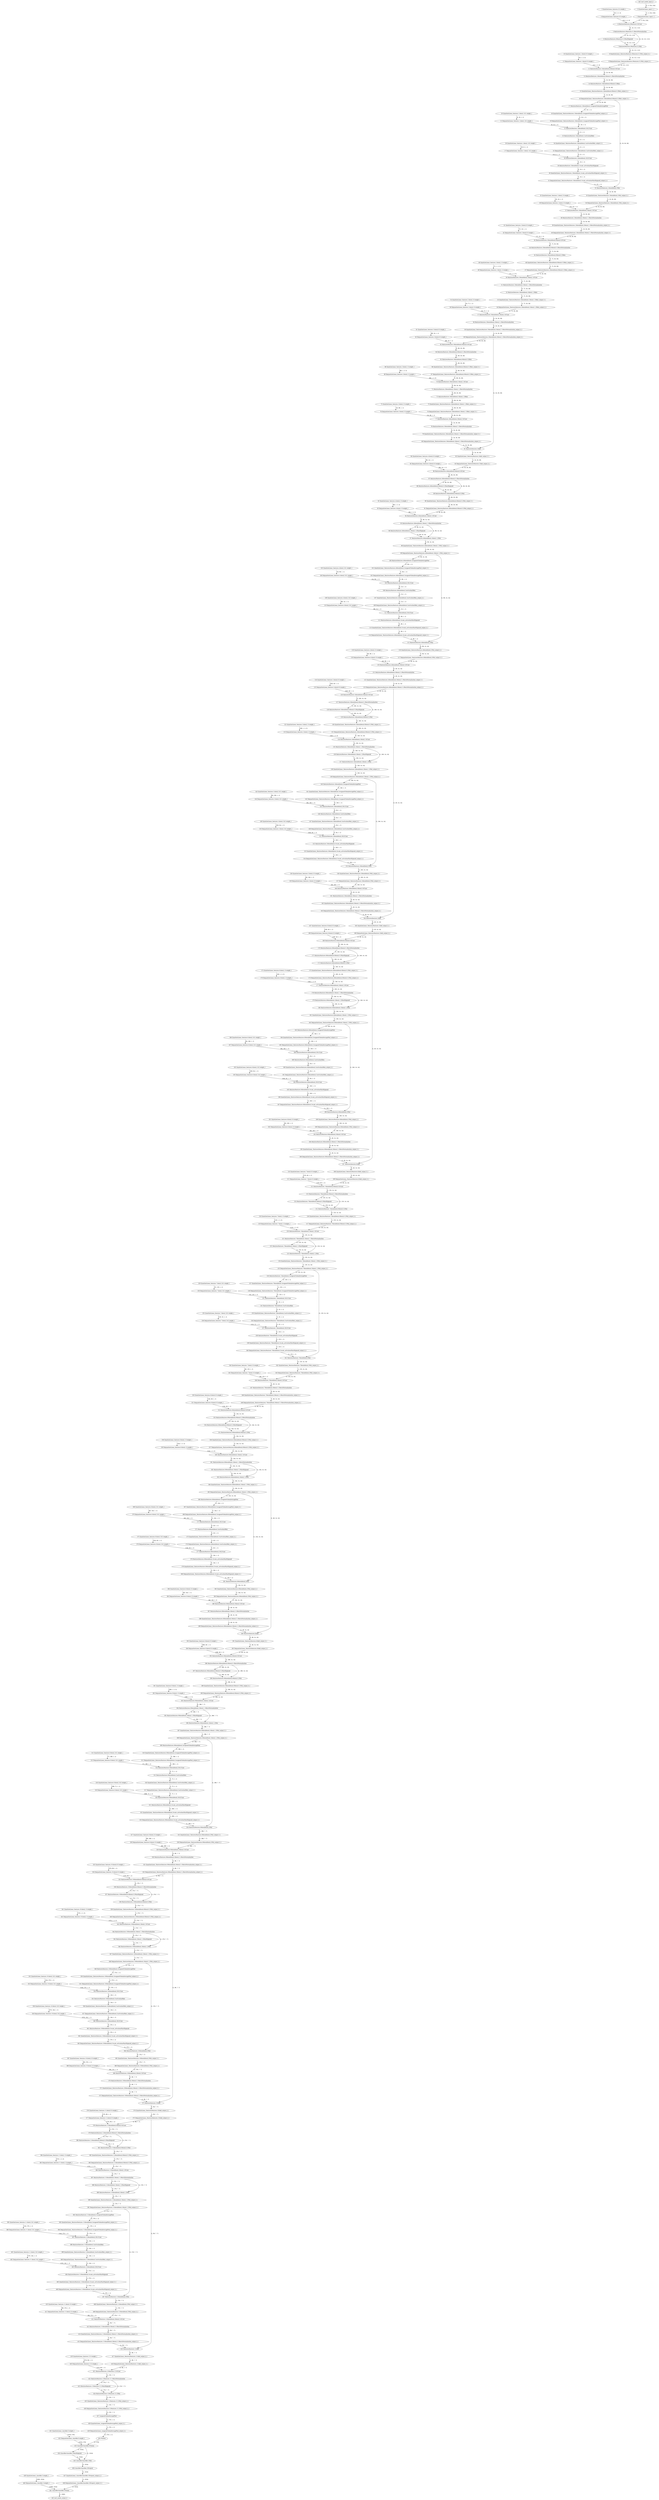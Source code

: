 strict digraph  {
"0 QuantizeLinear_input.1_1" [id=0, type=QuantizeLinear];
"1 DequantizeLinear_input.1_1" [id=1, type=DequantizeLinear];
"2 QuantizeLinear_features.0.0.weight_1" [id=2, type=QuantizeLinear];
"3 DequantizeLinear_features.0.0.weight_1" [id=3, type=DequantizeLinear];
"4 /features/features.0/features.0.0/Conv" [id=4, type=Conv];
"5 /features/features.0/features.0.1/BatchNormalization" [id=5, type=BatchNormalization];
"6 /features/features.0/features.0.2/HardSigmoid" [id=6, type=HardSigmoid];
"7 /features/features.0/features.0.2/Mul" [id=7, type=Mul];
"8 QuantizeLinear_/features/features.0/features.0.2/Mul_output_0_1" [id=8, type=QuantizeLinear];
"9 DequantizeLinear_/features/features.0/features.0.2/Mul_output_0_1" [id=9, type=DequantizeLinear];
"10 QuantizeLinear_features.1.block.0.0.weight_1" [id=10, type=QuantizeLinear];
"11 DequantizeLinear_features.1.block.0.0.weight_1" [id=11, type=DequantizeLinear];
"12 /features/features.1/block/block.0/block.0.0/Conv" [id=12, type=Conv];
"13 /features/features.1/block/block.0/block.0.1/BatchNormalization" [id=13, type=BatchNormalization];
"14 /features/features.1/block/block.0/block.0.2/Relu" [id=14, type=Relu];
"15 QuantizeLinear_/features/features.1/block/block.0/block.0.2/Relu_output_0_1" [id=15, type=QuantizeLinear];
"16 DequantizeLinear_/features/features.1/block/block.0/block.0.2/Relu_output_0_1" [id=16, type=DequantizeLinear];
"17 /features/features.1/block/block.1/avgpool/GlobalAveragePool" [id=17, type=GlobalAveragePool];
"18 QuantizeLinear_/features/features.1/block/block.1/avgpool/GlobalAveragePool_output_0_1" [id=18, type=QuantizeLinear];
"19 DequantizeLinear_/features/features.1/block/block.1/avgpool/GlobalAveragePool_output_0_1" [id=19, type=DequantizeLinear];
"20 QuantizeLinear_features.1.block.1.fc1.weight_1" [id=20, type=QuantizeLinear];
"21 DequantizeLinear_features.1.block.1.fc1.weight_1" [id=21, type=DequantizeLinear];
"22 /features/features.1/block/block.1/fc1/Conv" [id=22, type=Conv];
"23 /features/features.1/block/block.1/activation/Relu" [id=23, type=Relu];
"24 QuantizeLinear_/features/features.1/block/block.1/activation/Relu_output_0_1" [id=24, type=QuantizeLinear];
"25 DequantizeLinear_/features/features.1/block/block.1/activation/Relu_output_0_1" [id=25, type=DequantizeLinear];
"26 QuantizeLinear_features.1.block.1.fc2.weight_1" [id=26, type=QuantizeLinear];
"27 DequantizeLinear_features.1.block.1.fc2.weight_1" [id=27, type=DequantizeLinear];
"28 /features/features.1/block/block.1/fc2/Conv" [id=28, type=Conv];
"29 /features/features.1/block/block.1/scale_activation/HardSigmoid" [id=29, type=HardSigmoid];
"30 QuantizeLinear_/features/features.1/block/block.1/scale_activation/HardSigmoid_output_0_1" [id=30, type=QuantizeLinear];
"31 DequantizeLinear_/features/features.1/block/block.1/scale_activation/HardSigmoid_output_0_1" [id=31, type=DequantizeLinear];
"32 /features/features.1/block/block.1/Mul" [id=32, type=Mul];
"33 QuantizeLinear_/features/features.1/block/block.1/Mul_output_0_1" [id=33, type=QuantizeLinear];
"34 DequantizeLinear_/features/features.1/block/block.1/Mul_output_0_1" [id=34, type=DequantizeLinear];
"35 QuantizeLinear_features.1.block.2.0.weight_1" [id=35, type=QuantizeLinear];
"36 DequantizeLinear_features.1.block.2.0.weight_1" [id=36, type=DequantizeLinear];
"37 /features/features.1/block/block.2/block.2.0/Conv" [id=37, type=Conv];
"38 /features/features.1/block/block.2/block.2.1/BatchNormalization" [id=38, type=BatchNormalization];
"39 QuantizeLinear_/features/features.1/block/block.2/block.2.1/BatchNormalization_output_0_1" [id=39, type=QuantizeLinear];
"40 DequantizeLinear_/features/features.1/block/block.2/block.2.1/BatchNormalization_output_0_1" [id=40, type=DequantizeLinear];
"41 QuantizeLinear_features.2.block.0.0.weight_1" [id=41, type=QuantizeLinear];
"42 DequantizeLinear_features.2.block.0.0.weight_1" [id=42, type=DequantizeLinear];
"43 /features/features.2/block/block.0/block.0.0/Conv" [id=43, type=Conv];
"44 /features/features.2/block/block.0/block.0.1/BatchNormalization" [id=44, type=BatchNormalization];
"45 /features/features.2/block/block.0/block.0.2/Relu" [id=45, type=Relu];
"46 QuantizeLinear_/features/features.2/block/block.0/block.0.2/Relu_output_0_1" [id=46, type=QuantizeLinear];
"47 DequantizeLinear_/features/features.2/block/block.0/block.0.2/Relu_output_0_1" [id=47, type=DequantizeLinear];
"48 QuantizeLinear_features.2.block.1.0.weight_1" [id=48, type=QuantizeLinear];
"49 DequantizeLinear_features.2.block.1.0.weight_1" [id=49, type=DequantizeLinear];
"50 /features/features.2/block/block.1/block.1.0/Conv" [id=50, type=Conv];
"51 /features/features.2/block/block.1/block.1.1/BatchNormalization" [id=51, type=BatchNormalization];
"52 /features/features.2/block/block.1/block.1.2/Relu" [id=52, type=Relu];
"53 QuantizeLinear_/features/features.2/block/block.1/block.1.2/Relu_output_0_1" [id=53, type=QuantizeLinear];
"54 DequantizeLinear_/features/features.2/block/block.1/block.1.2/Relu_output_0_1" [id=54, type=DequantizeLinear];
"55 QuantizeLinear_features.2.block.2.0.weight_1" [id=55, type=QuantizeLinear];
"56 DequantizeLinear_features.2.block.2.0.weight_1" [id=56, type=DequantizeLinear];
"57 /features/features.2/block/block.2/block.2.0/Conv" [id=57, type=Conv];
"58 /features/features.2/block/block.2/block.2.1/BatchNormalization" [id=58, type=BatchNormalization];
"59 QuantizeLinear_/features/features.2/block/block.2/block.2.1/BatchNormalization_output_0_1" [id=59, type=QuantizeLinear];
"60 DequantizeLinear_/features/features.2/block/block.2/block.2.1/BatchNormalization_output_0_1" [id=60, type=DequantizeLinear];
"61 QuantizeLinear_features.3.block.0.0.weight_1" [id=61, type=QuantizeLinear];
"62 DequantizeLinear_features.3.block.0.0.weight_1" [id=62, type=DequantizeLinear];
"63 /features/features.3/block/block.0/block.0.0/Conv" [id=63, type=Conv];
"64 /features/features.3/block/block.0/block.0.1/BatchNormalization" [id=64, type=BatchNormalization];
"65 /features/features.3/block/block.0/block.0.2/Relu" [id=65, type=Relu];
"66 QuantizeLinear_/features/features.3/block/block.0/block.0.2/Relu_output_0_1" [id=66, type=QuantizeLinear];
"67 DequantizeLinear_/features/features.3/block/block.0/block.0.2/Relu_output_0_1" [id=67, type=DequantizeLinear];
"68 QuantizeLinear_features.3.block.1.0.weight_1" [id=68, type=QuantizeLinear];
"69 DequantizeLinear_features.3.block.1.0.weight_1" [id=69, type=DequantizeLinear];
"70 /features/features.3/block/block.1/block.1.0/Conv" [id=70, type=Conv];
"71 /features/features.3/block/block.1/block.1.1/BatchNormalization" [id=71, type=BatchNormalization];
"72 /features/features.3/block/block.1/block.1.2/Relu" [id=72, type=Relu];
"73 QuantizeLinear_/features/features.3/block/block.1/block.1.2/Relu_output_0_1" [id=73, type=QuantizeLinear];
"74 DequantizeLinear_/features/features.3/block/block.1/block.1.2/Relu_output_0_1" [id=74, type=DequantizeLinear];
"75 QuantizeLinear_features.3.block.2.0.weight_1" [id=75, type=QuantizeLinear];
"76 DequantizeLinear_features.3.block.2.0.weight_1" [id=76, type=DequantizeLinear];
"77 /features/features.3/block/block.2/block.2.0/Conv" [id=77, type=Conv];
"78 /features/features.3/block/block.2/block.2.1/BatchNormalization" [id=78, type=BatchNormalization];
"79 QuantizeLinear_/features/features.3/block/block.2/block.2.1/BatchNormalization_output_0_1" [id=79, type=QuantizeLinear];
"80 DequantizeLinear_/features/features.3/block/block.2/block.2.1/BatchNormalization_output_0_1" [id=80, type=DequantizeLinear];
"81 /features/features.3/Add" [id=81, type=Add];
"82 QuantizeLinear_/features/features.3/Add_output_0_1" [id=82, type=QuantizeLinear];
"83 DequantizeLinear_/features/features.3/Add_output_0_1" [id=83, type=DequantizeLinear];
"84 QuantizeLinear_features.4.block.0.0.weight_1" [id=84, type=QuantizeLinear];
"85 DequantizeLinear_features.4.block.0.0.weight_1" [id=85, type=DequantizeLinear];
"86 /features/features.4/block/block.0/block.0.0/Conv" [id=86, type=Conv];
"87 /features/features.4/block/block.0/block.0.1/BatchNormalization" [id=87, type=BatchNormalization];
"88 /features/features.4/block/block.0/block.0.2/HardSigmoid" [id=88, type=HardSigmoid];
"89 /features/features.4/block/block.0/block.0.2/Mul" [id=89, type=Mul];
"90 QuantizeLinear_/features/features.4/block/block.0/block.0.2/Mul_output_0_1" [id=90, type=QuantizeLinear];
"91 DequantizeLinear_/features/features.4/block/block.0/block.0.2/Mul_output_0_1" [id=91, type=DequantizeLinear];
"92 QuantizeLinear_features.4.block.1.0.weight_1" [id=92, type=QuantizeLinear];
"93 DequantizeLinear_features.4.block.1.0.weight_1" [id=93, type=DequantizeLinear];
"94 /features/features.4/block/block.1/block.1.0/Conv" [id=94, type=Conv];
"95 /features/features.4/block/block.1/block.1.1/BatchNormalization" [id=95, type=BatchNormalization];
"96 /features/features.4/block/block.1/block.1.2/HardSigmoid" [id=96, type=HardSigmoid];
"97 /features/features.4/block/block.1/block.1.2/Mul" [id=97, type=Mul];
"98 QuantizeLinear_/features/features.4/block/block.1/block.1.2/Mul_output_0_1" [id=98, type=QuantizeLinear];
"99 DequantizeLinear_/features/features.4/block/block.1/block.1.2/Mul_output_0_1" [id=99, type=DequantizeLinear];
"100 /features/features.4/block/block.2/avgpool/GlobalAveragePool" [id=100, type=GlobalAveragePool];
"101 QuantizeLinear_/features/features.4/block/block.2/avgpool/GlobalAveragePool_output_0_1" [id=101, type=QuantizeLinear];
"102 DequantizeLinear_/features/features.4/block/block.2/avgpool/GlobalAveragePool_output_0_1" [id=102, type=DequantizeLinear];
"103 QuantizeLinear_features.4.block.2.fc1.weight_1" [id=103, type=QuantizeLinear];
"104 DequantizeLinear_features.4.block.2.fc1.weight_1" [id=104, type=DequantizeLinear];
"105 /features/features.4/block/block.2/fc1/Conv" [id=105, type=Conv];
"106 /features/features.4/block/block.2/activation/Relu" [id=106, type=Relu];
"107 QuantizeLinear_/features/features.4/block/block.2/activation/Relu_output_0_1" [id=107, type=QuantizeLinear];
"108 DequantizeLinear_/features/features.4/block/block.2/activation/Relu_output_0_1" [id=108, type=DequantizeLinear];
"109 QuantizeLinear_features.4.block.2.fc2.weight_1" [id=109, type=QuantizeLinear];
"110 DequantizeLinear_features.4.block.2.fc2.weight_1" [id=110, type=DequantizeLinear];
"111 /features/features.4/block/block.2/fc2/Conv" [id=111, type=Conv];
"112 /features/features.4/block/block.2/scale_activation/HardSigmoid" [id=112, type=HardSigmoid];
"113 QuantizeLinear_/features/features.4/block/block.2/scale_activation/HardSigmoid_output_0_1" [id=113, type=QuantizeLinear];
"114 DequantizeLinear_/features/features.4/block/block.2/scale_activation/HardSigmoid_output_0_1" [id=114, type=DequantizeLinear];
"115 /features/features.4/block/block.2/Mul" [id=115, type=Mul];
"116 QuantizeLinear_/features/features.4/block/block.2/Mul_output_0_1" [id=116, type=QuantizeLinear];
"117 DequantizeLinear_/features/features.4/block/block.2/Mul_output_0_1" [id=117, type=DequantizeLinear];
"118 QuantizeLinear_features.4.block.3.0.weight_1" [id=118, type=QuantizeLinear];
"119 DequantizeLinear_features.4.block.3.0.weight_1" [id=119, type=DequantizeLinear];
"120 /features/features.4/block/block.3/block.3.0/Conv" [id=120, type=Conv];
"121 /features/features.4/block/block.3/block.3.1/BatchNormalization" [id=121, type=BatchNormalization];
"122 QuantizeLinear_/features/features.4/block/block.3/block.3.1/BatchNormalization_output_0_1" [id=122, type=QuantizeLinear];
"123 DequantizeLinear_/features/features.4/block/block.3/block.3.1/BatchNormalization_output_0_1" [id=123, type=DequantizeLinear];
"124 QuantizeLinear_features.5.block.0.0.weight_1" [id=124, type=QuantizeLinear];
"125 DequantizeLinear_features.5.block.0.0.weight_1" [id=125, type=DequantizeLinear];
"126 /features/features.5/block/block.0/block.0.0/Conv" [id=126, type=Conv];
"127 /features/features.5/block/block.0/block.0.1/BatchNormalization" [id=127, type=BatchNormalization];
"128 /features/features.5/block/block.0/block.0.2/HardSigmoid" [id=128, type=HardSigmoid];
"129 /features/features.5/block/block.0/block.0.2/Mul" [id=129, type=Mul];
"130 QuantizeLinear_/features/features.5/block/block.0/block.0.2/Mul_output_0_1" [id=130, type=QuantizeLinear];
"131 DequantizeLinear_/features/features.5/block/block.0/block.0.2/Mul_output_0_1" [id=131, type=DequantizeLinear];
"132 QuantizeLinear_features.5.block.1.0.weight_1" [id=132, type=QuantizeLinear];
"133 DequantizeLinear_features.5.block.1.0.weight_1" [id=133, type=DequantizeLinear];
"134 /features/features.5/block/block.1/block.1.0/Conv" [id=134, type=Conv];
"135 /features/features.5/block/block.1/block.1.1/BatchNormalization" [id=135, type=BatchNormalization];
"136 /features/features.5/block/block.1/block.1.2/HardSigmoid" [id=136, type=HardSigmoid];
"137 /features/features.5/block/block.1/block.1.2/Mul" [id=137, type=Mul];
"138 QuantizeLinear_/features/features.5/block/block.1/block.1.2/Mul_output_0_1" [id=138, type=QuantizeLinear];
"139 DequantizeLinear_/features/features.5/block/block.1/block.1.2/Mul_output_0_1" [id=139, type=DequantizeLinear];
"140 /features/features.5/block/block.2/avgpool/GlobalAveragePool" [id=140, type=GlobalAveragePool];
"141 QuantizeLinear_/features/features.5/block/block.2/avgpool/GlobalAveragePool_output_0_1" [id=141, type=QuantizeLinear];
"142 DequantizeLinear_/features/features.5/block/block.2/avgpool/GlobalAveragePool_output_0_1" [id=142, type=DequantizeLinear];
"143 QuantizeLinear_features.5.block.2.fc1.weight_1" [id=143, type=QuantizeLinear];
"144 DequantizeLinear_features.5.block.2.fc1.weight_1" [id=144, type=DequantizeLinear];
"145 /features/features.5/block/block.2/fc1/Conv" [id=145, type=Conv];
"146 /features/features.5/block/block.2/activation/Relu" [id=146, type=Relu];
"147 QuantizeLinear_/features/features.5/block/block.2/activation/Relu_output_0_1" [id=147, type=QuantizeLinear];
"148 DequantizeLinear_/features/features.5/block/block.2/activation/Relu_output_0_1" [id=148, type=DequantizeLinear];
"149 QuantizeLinear_features.5.block.2.fc2.weight_1" [id=149, type=QuantizeLinear];
"150 DequantizeLinear_features.5.block.2.fc2.weight_1" [id=150, type=DequantizeLinear];
"151 /features/features.5/block/block.2/fc2/Conv" [id=151, type=Conv];
"152 /features/features.5/block/block.2/scale_activation/HardSigmoid" [id=152, type=HardSigmoid];
"153 QuantizeLinear_/features/features.5/block/block.2/scale_activation/HardSigmoid_output_0_1" [id=153, type=QuantizeLinear];
"154 DequantizeLinear_/features/features.5/block/block.2/scale_activation/HardSigmoid_output_0_1" [id=154, type=DequantizeLinear];
"155 /features/features.5/block/block.2/Mul" [id=155, type=Mul];
"156 QuantizeLinear_/features/features.5/block/block.2/Mul_output_0_1" [id=156, type=QuantizeLinear];
"157 DequantizeLinear_/features/features.5/block/block.2/Mul_output_0_1" [id=157, type=DequantizeLinear];
"158 QuantizeLinear_features.5.block.3.0.weight_1" [id=158, type=QuantizeLinear];
"159 DequantizeLinear_features.5.block.3.0.weight_1" [id=159, type=DequantizeLinear];
"160 /features/features.5/block/block.3/block.3.0/Conv" [id=160, type=Conv];
"161 /features/features.5/block/block.3/block.3.1/BatchNormalization" [id=161, type=BatchNormalization];
"162 QuantizeLinear_/features/features.5/block/block.3/block.3.1/BatchNormalization_output_0_1" [id=162, type=QuantizeLinear];
"163 DequantizeLinear_/features/features.5/block/block.3/block.3.1/BatchNormalization_output_0_1" [id=163, type=DequantizeLinear];
"164 /features/features.5/Add" [id=164, type=Add];
"165 QuantizeLinear_/features/features.5/Add_output_0_1" [id=165, type=QuantizeLinear];
"166 DequantizeLinear_/features/features.5/Add_output_0_1" [id=166, type=DequantizeLinear];
"167 QuantizeLinear_features.6.block.0.0.weight_1" [id=167, type=QuantizeLinear];
"168 DequantizeLinear_features.6.block.0.0.weight_1" [id=168, type=DequantizeLinear];
"169 /features/features.6/block/block.0/block.0.0/Conv" [id=169, type=Conv];
"170 /features/features.6/block/block.0/block.0.1/BatchNormalization" [id=170, type=BatchNormalization];
"171 /features/features.6/block/block.0/block.0.2/HardSigmoid" [id=171, type=HardSigmoid];
"172 /features/features.6/block/block.0/block.0.2/Mul" [id=172, type=Mul];
"173 QuantizeLinear_/features/features.6/block/block.0/block.0.2/Mul_output_0_1" [id=173, type=QuantizeLinear];
"174 DequantizeLinear_/features/features.6/block/block.0/block.0.2/Mul_output_0_1" [id=174, type=DequantizeLinear];
"175 QuantizeLinear_features.6.block.1.0.weight_1" [id=175, type=QuantizeLinear];
"176 DequantizeLinear_features.6.block.1.0.weight_1" [id=176, type=DequantizeLinear];
"177 /features/features.6/block/block.1/block.1.0/Conv" [id=177, type=Conv];
"178 /features/features.6/block/block.1/block.1.1/BatchNormalization" [id=178, type=BatchNormalization];
"179 /features/features.6/block/block.1/block.1.2/HardSigmoid" [id=179, type=HardSigmoid];
"180 /features/features.6/block/block.1/block.1.2/Mul" [id=180, type=Mul];
"181 QuantizeLinear_/features/features.6/block/block.1/block.1.2/Mul_output_0_1" [id=181, type=QuantizeLinear];
"182 DequantizeLinear_/features/features.6/block/block.1/block.1.2/Mul_output_0_1" [id=182, type=DequantizeLinear];
"183 /features/features.6/block/block.2/avgpool/GlobalAveragePool" [id=183, type=GlobalAveragePool];
"184 QuantizeLinear_/features/features.6/block/block.2/avgpool/GlobalAveragePool_output_0_1" [id=184, type=QuantizeLinear];
"185 DequantizeLinear_/features/features.6/block/block.2/avgpool/GlobalAveragePool_output_0_1" [id=185, type=DequantizeLinear];
"186 QuantizeLinear_features.6.block.2.fc1.weight_1" [id=186, type=QuantizeLinear];
"187 DequantizeLinear_features.6.block.2.fc1.weight_1" [id=187, type=DequantizeLinear];
"188 /features/features.6/block/block.2/fc1/Conv" [id=188, type=Conv];
"189 /features/features.6/block/block.2/activation/Relu" [id=189, type=Relu];
"190 QuantizeLinear_/features/features.6/block/block.2/activation/Relu_output_0_1" [id=190, type=QuantizeLinear];
"191 DequantizeLinear_/features/features.6/block/block.2/activation/Relu_output_0_1" [id=191, type=DequantizeLinear];
"192 QuantizeLinear_features.6.block.2.fc2.weight_1" [id=192, type=QuantizeLinear];
"193 DequantizeLinear_features.6.block.2.fc2.weight_1" [id=193, type=DequantizeLinear];
"194 /features/features.6/block/block.2/fc2/Conv" [id=194, type=Conv];
"195 /features/features.6/block/block.2/scale_activation/HardSigmoid" [id=195, type=HardSigmoid];
"196 QuantizeLinear_/features/features.6/block/block.2/scale_activation/HardSigmoid_output_0_1" [id=196, type=QuantizeLinear];
"197 DequantizeLinear_/features/features.6/block/block.2/scale_activation/HardSigmoid_output_0_1" [id=197, type=DequantizeLinear];
"198 /features/features.6/block/block.2/Mul" [id=198, type=Mul];
"199 QuantizeLinear_/features/features.6/block/block.2/Mul_output_0_1" [id=199, type=QuantizeLinear];
"200 DequantizeLinear_/features/features.6/block/block.2/Mul_output_0_1" [id=200, type=DequantizeLinear];
"201 QuantizeLinear_features.6.block.3.0.weight_1" [id=201, type=QuantizeLinear];
"202 DequantizeLinear_features.6.block.3.0.weight_1" [id=202, type=DequantizeLinear];
"203 /features/features.6/block/block.3/block.3.0/Conv" [id=203, type=Conv];
"204 /features/features.6/block/block.3/block.3.1/BatchNormalization" [id=204, type=BatchNormalization];
"205 QuantizeLinear_/features/features.6/block/block.3/block.3.1/BatchNormalization_output_0_1" [id=205, type=QuantizeLinear];
"206 DequantizeLinear_/features/features.6/block/block.3/block.3.1/BatchNormalization_output_0_1" [id=206, type=DequantizeLinear];
"207 /features/features.6/Add" [id=207, type=Add];
"208 QuantizeLinear_/features/features.6/Add_output_0_1" [id=208, type=QuantizeLinear];
"209 DequantizeLinear_/features/features.6/Add_output_0_1" [id=209, type=DequantizeLinear];
"210 QuantizeLinear_features.7.block.0.0.weight_1" [id=210, type=QuantizeLinear];
"211 DequantizeLinear_features.7.block.0.0.weight_1" [id=211, type=DequantizeLinear];
"212 /features/features.7/block/block.0/block.0.0/Conv" [id=212, type=Conv];
"213 /features/features.7/block/block.0/block.0.1/BatchNormalization" [id=213, type=BatchNormalization];
"214 /features/features.7/block/block.0/block.0.2/HardSigmoid" [id=214, type=HardSigmoid];
"215 /features/features.7/block/block.0/block.0.2/Mul" [id=215, type=Mul];
"216 QuantizeLinear_/features/features.7/block/block.0/block.0.2/Mul_output_0_1" [id=216, type=QuantizeLinear];
"217 DequantizeLinear_/features/features.7/block/block.0/block.0.2/Mul_output_0_1" [id=217, type=DequantizeLinear];
"218 QuantizeLinear_features.7.block.1.0.weight_1" [id=218, type=QuantizeLinear];
"219 DequantizeLinear_features.7.block.1.0.weight_1" [id=219, type=DequantizeLinear];
"220 /features/features.7/block/block.1/block.1.0/Conv" [id=220, type=Conv];
"221 /features/features.7/block/block.1/block.1.1/BatchNormalization" [id=221, type=BatchNormalization];
"222 /features/features.7/block/block.1/block.1.2/HardSigmoid" [id=222, type=HardSigmoid];
"223 /features/features.7/block/block.1/block.1.2/Mul" [id=223, type=Mul];
"224 QuantizeLinear_/features/features.7/block/block.1/block.1.2/Mul_output_0_1" [id=224, type=QuantizeLinear];
"225 DequantizeLinear_/features/features.7/block/block.1/block.1.2/Mul_output_0_1" [id=225, type=DequantizeLinear];
"226 /features/features.7/block/block.2/avgpool/GlobalAveragePool" [id=226, type=GlobalAveragePool];
"227 QuantizeLinear_/features/features.7/block/block.2/avgpool/GlobalAveragePool_output_0_1" [id=227, type=QuantizeLinear];
"228 DequantizeLinear_/features/features.7/block/block.2/avgpool/GlobalAveragePool_output_0_1" [id=228, type=DequantizeLinear];
"229 QuantizeLinear_features.7.block.2.fc1.weight_1" [id=229, type=QuantizeLinear];
"230 DequantizeLinear_features.7.block.2.fc1.weight_1" [id=230, type=DequantizeLinear];
"231 /features/features.7/block/block.2/fc1/Conv" [id=231, type=Conv];
"232 /features/features.7/block/block.2/activation/Relu" [id=232, type=Relu];
"233 QuantizeLinear_/features/features.7/block/block.2/activation/Relu_output_0_1" [id=233, type=QuantizeLinear];
"234 DequantizeLinear_/features/features.7/block/block.2/activation/Relu_output_0_1" [id=234, type=DequantizeLinear];
"235 QuantizeLinear_features.7.block.2.fc2.weight_1" [id=235, type=QuantizeLinear];
"236 DequantizeLinear_features.7.block.2.fc2.weight_1" [id=236, type=DequantizeLinear];
"237 /features/features.7/block/block.2/fc2/Conv" [id=237, type=Conv];
"238 /features/features.7/block/block.2/scale_activation/HardSigmoid" [id=238, type=HardSigmoid];
"239 QuantizeLinear_/features/features.7/block/block.2/scale_activation/HardSigmoid_output_0_1" [id=239, type=QuantizeLinear];
"240 DequantizeLinear_/features/features.7/block/block.2/scale_activation/HardSigmoid_output_0_1" [id=240, type=DequantizeLinear];
"241 /features/features.7/block/block.2/Mul" [id=241, type=Mul];
"242 QuantizeLinear_/features/features.7/block/block.2/Mul_output_0_1" [id=242, type=QuantizeLinear];
"243 DequantizeLinear_/features/features.7/block/block.2/Mul_output_0_1" [id=243, type=DequantizeLinear];
"244 QuantizeLinear_features.7.block.3.0.weight_1" [id=244, type=QuantizeLinear];
"245 DequantizeLinear_features.7.block.3.0.weight_1" [id=245, type=DequantizeLinear];
"246 /features/features.7/block/block.3/block.3.0/Conv" [id=246, type=Conv];
"247 /features/features.7/block/block.3/block.3.1/BatchNormalization" [id=247, type=BatchNormalization];
"248 QuantizeLinear_/features/features.7/block/block.3/block.3.1/BatchNormalization_output_0_1" [id=248, type=QuantizeLinear];
"249 DequantizeLinear_/features/features.7/block/block.3/block.3.1/BatchNormalization_output_0_1" [id=249, type=DequantizeLinear];
"250 QuantizeLinear_features.8.block.0.0.weight_1" [id=250, type=QuantizeLinear];
"251 DequantizeLinear_features.8.block.0.0.weight_1" [id=251, type=DequantizeLinear];
"252 /features/features.8/block/block.0/block.0.0/Conv" [id=252, type=Conv];
"253 /features/features.8/block/block.0/block.0.1/BatchNormalization" [id=253, type=BatchNormalization];
"254 /features/features.8/block/block.0/block.0.2/HardSigmoid" [id=254, type=HardSigmoid];
"255 /features/features.8/block/block.0/block.0.2/Mul" [id=255, type=Mul];
"256 QuantizeLinear_/features/features.8/block/block.0/block.0.2/Mul_output_0_1" [id=256, type=QuantizeLinear];
"257 DequantizeLinear_/features/features.8/block/block.0/block.0.2/Mul_output_0_1" [id=257, type=DequantizeLinear];
"258 QuantizeLinear_features.8.block.1.0.weight_1" [id=258, type=QuantizeLinear];
"259 DequantizeLinear_features.8.block.1.0.weight_1" [id=259, type=DequantizeLinear];
"260 /features/features.8/block/block.1/block.1.0/Conv" [id=260, type=Conv];
"261 /features/features.8/block/block.1/block.1.1/BatchNormalization" [id=261, type=BatchNormalization];
"262 /features/features.8/block/block.1/block.1.2/HardSigmoid" [id=262, type=HardSigmoid];
"263 /features/features.8/block/block.1/block.1.2/Mul" [id=263, type=Mul];
"264 QuantizeLinear_/features/features.8/block/block.1/block.1.2/Mul_output_0_1" [id=264, type=QuantizeLinear];
"265 DequantizeLinear_/features/features.8/block/block.1/block.1.2/Mul_output_0_1" [id=265, type=DequantizeLinear];
"266 /features/features.8/block/block.2/avgpool/GlobalAveragePool" [id=266, type=GlobalAveragePool];
"267 QuantizeLinear_/features/features.8/block/block.2/avgpool/GlobalAveragePool_output_0_1" [id=267, type=QuantizeLinear];
"268 DequantizeLinear_/features/features.8/block/block.2/avgpool/GlobalAveragePool_output_0_1" [id=268, type=DequantizeLinear];
"269 QuantizeLinear_features.8.block.2.fc1.weight_1" [id=269, type=QuantizeLinear];
"270 DequantizeLinear_features.8.block.2.fc1.weight_1" [id=270, type=DequantizeLinear];
"271 /features/features.8/block/block.2/fc1/Conv" [id=271, type=Conv];
"272 /features/features.8/block/block.2/activation/Relu" [id=272, type=Relu];
"273 QuantizeLinear_/features/features.8/block/block.2/activation/Relu_output_0_1" [id=273, type=QuantizeLinear];
"274 DequantizeLinear_/features/features.8/block/block.2/activation/Relu_output_0_1" [id=274, type=DequantizeLinear];
"275 QuantizeLinear_features.8.block.2.fc2.weight_1" [id=275, type=QuantizeLinear];
"276 DequantizeLinear_features.8.block.2.fc2.weight_1" [id=276, type=DequantizeLinear];
"277 /features/features.8/block/block.2/fc2/Conv" [id=277, type=Conv];
"278 /features/features.8/block/block.2/scale_activation/HardSigmoid" [id=278, type=HardSigmoid];
"279 QuantizeLinear_/features/features.8/block/block.2/scale_activation/HardSigmoid_output_0_1" [id=279, type=QuantizeLinear];
"280 DequantizeLinear_/features/features.8/block/block.2/scale_activation/HardSigmoid_output_0_1" [id=280, type=DequantizeLinear];
"281 /features/features.8/block/block.2/Mul" [id=281, type=Mul];
"282 QuantizeLinear_/features/features.8/block/block.2/Mul_output_0_1" [id=282, type=QuantizeLinear];
"283 DequantizeLinear_/features/features.8/block/block.2/Mul_output_0_1" [id=283, type=DequantizeLinear];
"284 QuantizeLinear_features.8.block.3.0.weight_1" [id=284, type=QuantizeLinear];
"285 DequantizeLinear_features.8.block.3.0.weight_1" [id=285, type=DequantizeLinear];
"286 /features/features.8/block/block.3/block.3.0/Conv" [id=286, type=Conv];
"287 /features/features.8/block/block.3/block.3.1/BatchNormalization" [id=287, type=BatchNormalization];
"288 QuantizeLinear_/features/features.8/block/block.3/block.3.1/BatchNormalization_output_0_1" [id=288, type=QuantizeLinear];
"289 DequantizeLinear_/features/features.8/block/block.3/block.3.1/BatchNormalization_output_0_1" [id=289, type=DequantizeLinear];
"290 /features/features.8/Add" [id=290, type=Add];
"291 QuantizeLinear_/features/features.8/Add_output_0_1" [id=291, type=QuantizeLinear];
"292 DequantizeLinear_/features/features.8/Add_output_0_1" [id=292, type=DequantizeLinear];
"293 QuantizeLinear_features.9.block.0.0.weight_1" [id=293, type=QuantizeLinear];
"294 DequantizeLinear_features.9.block.0.0.weight_1" [id=294, type=DequantizeLinear];
"295 /features/features.9/block/block.0/block.0.0/Conv" [id=295, type=Conv];
"296 /features/features.9/block/block.0/block.0.1/BatchNormalization" [id=296, type=BatchNormalization];
"297 /features/features.9/block/block.0/block.0.2/HardSigmoid" [id=297, type=HardSigmoid];
"298 /features/features.9/block/block.0/block.0.2/Mul" [id=298, type=Mul];
"299 QuantizeLinear_/features/features.9/block/block.0/block.0.2/Mul_output_0_1" [id=299, type=QuantizeLinear];
"300 DequantizeLinear_/features/features.9/block/block.0/block.0.2/Mul_output_0_1" [id=300, type=DequantizeLinear];
"301 QuantizeLinear_features.9.block.1.0.weight_1" [id=301, type=QuantizeLinear];
"302 DequantizeLinear_features.9.block.1.0.weight_1" [id=302, type=DequantizeLinear];
"303 /features/features.9/block/block.1/block.1.0/Conv" [id=303, type=Conv];
"304 /features/features.9/block/block.1/block.1.1/BatchNormalization" [id=304, type=BatchNormalization];
"305 /features/features.9/block/block.1/block.1.2/HardSigmoid" [id=305, type=HardSigmoid];
"306 /features/features.9/block/block.1/block.1.2/Mul" [id=306, type=Mul];
"307 QuantizeLinear_/features/features.9/block/block.1/block.1.2/Mul_output_0_1" [id=307, type=QuantizeLinear];
"308 DequantizeLinear_/features/features.9/block/block.1/block.1.2/Mul_output_0_1" [id=308, type=DequantizeLinear];
"309 /features/features.9/block/block.2/avgpool/GlobalAveragePool" [id=309, type=GlobalAveragePool];
"310 QuantizeLinear_/features/features.9/block/block.2/avgpool/GlobalAveragePool_output_0_1" [id=310, type=QuantizeLinear];
"311 DequantizeLinear_/features/features.9/block/block.2/avgpool/GlobalAveragePool_output_0_1" [id=311, type=DequantizeLinear];
"312 QuantizeLinear_features.9.block.2.fc1.weight_1" [id=312, type=QuantizeLinear];
"313 DequantizeLinear_features.9.block.2.fc1.weight_1" [id=313, type=DequantizeLinear];
"314 /features/features.9/block/block.2/fc1/Conv" [id=314, type=Conv];
"315 /features/features.9/block/block.2/activation/Relu" [id=315, type=Relu];
"316 QuantizeLinear_/features/features.9/block/block.2/activation/Relu_output_0_1" [id=316, type=QuantizeLinear];
"317 DequantizeLinear_/features/features.9/block/block.2/activation/Relu_output_0_1" [id=317, type=DequantizeLinear];
"318 QuantizeLinear_features.9.block.2.fc2.weight_1" [id=318, type=QuantizeLinear];
"319 DequantizeLinear_features.9.block.2.fc2.weight_1" [id=319, type=DequantizeLinear];
"320 /features/features.9/block/block.2/fc2/Conv" [id=320, type=Conv];
"321 /features/features.9/block/block.2/scale_activation/HardSigmoid" [id=321, type=HardSigmoid];
"322 QuantizeLinear_/features/features.9/block/block.2/scale_activation/HardSigmoid_output_0_1" [id=322, type=QuantizeLinear];
"323 DequantizeLinear_/features/features.9/block/block.2/scale_activation/HardSigmoid_output_0_1" [id=323, type=DequantizeLinear];
"324 /features/features.9/block/block.2/Mul" [id=324, type=Mul];
"325 QuantizeLinear_/features/features.9/block/block.2/Mul_output_0_1" [id=325, type=QuantizeLinear];
"326 DequantizeLinear_/features/features.9/block/block.2/Mul_output_0_1" [id=326, type=DequantizeLinear];
"327 QuantizeLinear_features.9.block.3.0.weight_1" [id=327, type=QuantizeLinear];
"328 DequantizeLinear_features.9.block.3.0.weight_1" [id=328, type=DequantizeLinear];
"329 /features/features.9/block/block.3/block.3.0/Conv" [id=329, type=Conv];
"330 /features/features.9/block/block.3/block.3.1/BatchNormalization" [id=330, type=BatchNormalization];
"331 QuantizeLinear_/features/features.9/block/block.3/block.3.1/BatchNormalization_output_0_1" [id=331, type=QuantizeLinear];
"332 DequantizeLinear_/features/features.9/block/block.3/block.3.1/BatchNormalization_output_0_1" [id=332, type=DequantizeLinear];
"333 QuantizeLinear_features.10.block.0.0.weight_1" [id=333, type=QuantizeLinear];
"334 DequantizeLinear_features.10.block.0.0.weight_1" [id=334, type=DequantizeLinear];
"335 /features/features.10/block/block.0/block.0.0/Conv" [id=335, type=Conv];
"336 /features/features.10/block/block.0/block.0.1/BatchNormalization" [id=336, type=BatchNormalization];
"337 /features/features.10/block/block.0/block.0.2/HardSigmoid" [id=337, type=HardSigmoid];
"338 /features/features.10/block/block.0/block.0.2/Mul" [id=338, type=Mul];
"339 QuantizeLinear_/features/features.10/block/block.0/block.0.2/Mul_output_0_1" [id=339, type=QuantizeLinear];
"340 DequantizeLinear_/features/features.10/block/block.0/block.0.2/Mul_output_0_1" [id=340, type=DequantizeLinear];
"341 QuantizeLinear_features.10.block.1.0.weight_1" [id=341, type=QuantizeLinear];
"342 DequantizeLinear_features.10.block.1.0.weight_1" [id=342, type=DequantizeLinear];
"343 /features/features.10/block/block.1/block.1.0/Conv" [id=343, type=Conv];
"344 /features/features.10/block/block.1/block.1.1/BatchNormalization" [id=344, type=BatchNormalization];
"345 /features/features.10/block/block.1/block.1.2/HardSigmoid" [id=345, type=HardSigmoid];
"346 /features/features.10/block/block.1/block.1.2/Mul" [id=346, type=Mul];
"347 QuantizeLinear_/features/features.10/block/block.1/block.1.2/Mul_output_0_1" [id=347, type=QuantizeLinear];
"348 DequantizeLinear_/features/features.10/block/block.1/block.1.2/Mul_output_0_1" [id=348, type=DequantizeLinear];
"349 /features/features.10/block/block.2/avgpool/GlobalAveragePool" [id=349, type=GlobalAveragePool];
"350 QuantizeLinear_/features/features.10/block/block.2/avgpool/GlobalAveragePool_output_0_1" [id=350, type=QuantizeLinear];
"351 DequantizeLinear_/features/features.10/block/block.2/avgpool/GlobalAveragePool_output_0_1" [id=351, type=DequantizeLinear];
"352 QuantizeLinear_features.10.block.2.fc1.weight_1" [id=352, type=QuantizeLinear];
"353 DequantizeLinear_features.10.block.2.fc1.weight_1" [id=353, type=DequantizeLinear];
"354 /features/features.10/block/block.2/fc1/Conv" [id=354, type=Conv];
"355 /features/features.10/block/block.2/activation/Relu" [id=355, type=Relu];
"356 QuantizeLinear_/features/features.10/block/block.2/activation/Relu_output_0_1" [id=356, type=QuantizeLinear];
"357 DequantizeLinear_/features/features.10/block/block.2/activation/Relu_output_0_1" [id=357, type=DequantizeLinear];
"358 QuantizeLinear_features.10.block.2.fc2.weight_1" [id=358, type=QuantizeLinear];
"359 DequantizeLinear_features.10.block.2.fc2.weight_1" [id=359, type=DequantizeLinear];
"360 /features/features.10/block/block.2/fc2/Conv" [id=360, type=Conv];
"361 /features/features.10/block/block.2/scale_activation/HardSigmoid" [id=361, type=HardSigmoid];
"362 QuantizeLinear_/features/features.10/block/block.2/scale_activation/HardSigmoid_output_0_1" [id=362, type=QuantizeLinear];
"363 DequantizeLinear_/features/features.10/block/block.2/scale_activation/HardSigmoid_output_0_1" [id=363, type=DequantizeLinear];
"364 /features/features.10/block/block.2/Mul" [id=364, type=Mul];
"365 QuantizeLinear_/features/features.10/block/block.2/Mul_output_0_1" [id=365, type=QuantizeLinear];
"366 DequantizeLinear_/features/features.10/block/block.2/Mul_output_0_1" [id=366, type=DequantizeLinear];
"367 QuantizeLinear_features.10.block.3.0.weight_1" [id=367, type=QuantizeLinear];
"368 DequantizeLinear_features.10.block.3.0.weight_1" [id=368, type=DequantizeLinear];
"369 /features/features.10/block/block.3/block.3.0/Conv" [id=369, type=Conv];
"370 /features/features.10/block/block.3/block.3.1/BatchNormalization" [id=370, type=BatchNormalization];
"371 QuantizeLinear_/features/features.10/block/block.3/block.3.1/BatchNormalization_output_0_1" [id=371, type=QuantizeLinear];
"372 DequantizeLinear_/features/features.10/block/block.3/block.3.1/BatchNormalization_output_0_1" [id=372, type=DequantizeLinear];
"373 /features/features.10/Add" [id=373, type=Add];
"374 QuantizeLinear_/features/features.10/Add_output_0_1" [id=374, type=QuantizeLinear];
"375 DequantizeLinear_/features/features.10/Add_output_0_1" [id=375, type=DequantizeLinear];
"376 QuantizeLinear_features.11.block.0.0.weight_1" [id=376, type=QuantizeLinear];
"377 DequantizeLinear_features.11.block.0.0.weight_1" [id=377, type=DequantizeLinear];
"378 /features/features.11/block/block.0/block.0.0/Conv" [id=378, type=Conv];
"379 /features/features.11/block/block.0/block.0.1/BatchNormalization" [id=379, type=BatchNormalization];
"380 /features/features.11/block/block.0/block.0.2/HardSigmoid" [id=380, type=HardSigmoid];
"381 /features/features.11/block/block.0/block.0.2/Mul" [id=381, type=Mul];
"382 QuantizeLinear_/features/features.11/block/block.0/block.0.2/Mul_output_0_1" [id=382, type=QuantizeLinear];
"383 DequantizeLinear_/features/features.11/block/block.0/block.0.2/Mul_output_0_1" [id=383, type=DequantizeLinear];
"384 QuantizeLinear_features.11.block.1.0.weight_1" [id=384, type=QuantizeLinear];
"385 DequantizeLinear_features.11.block.1.0.weight_1" [id=385, type=DequantizeLinear];
"386 /features/features.11/block/block.1/block.1.0/Conv" [id=386, type=Conv];
"387 /features/features.11/block/block.1/block.1.1/BatchNormalization" [id=387, type=BatchNormalization];
"388 /features/features.11/block/block.1/block.1.2/HardSigmoid" [id=388, type=HardSigmoid];
"389 /features/features.11/block/block.1/block.1.2/Mul" [id=389, type=Mul];
"390 QuantizeLinear_/features/features.11/block/block.1/block.1.2/Mul_output_0_1" [id=390, type=QuantizeLinear];
"391 DequantizeLinear_/features/features.11/block/block.1/block.1.2/Mul_output_0_1" [id=391, type=DequantizeLinear];
"392 /features/features.11/block/block.2/avgpool/GlobalAveragePool" [id=392, type=GlobalAveragePool];
"393 QuantizeLinear_/features/features.11/block/block.2/avgpool/GlobalAveragePool_output_0_1" [id=393, type=QuantizeLinear];
"394 DequantizeLinear_/features/features.11/block/block.2/avgpool/GlobalAveragePool_output_0_1" [id=394, type=DequantizeLinear];
"395 QuantizeLinear_features.11.block.2.fc1.weight_1" [id=395, type=QuantizeLinear];
"396 DequantizeLinear_features.11.block.2.fc1.weight_1" [id=396, type=DequantizeLinear];
"397 /features/features.11/block/block.2/fc1/Conv" [id=397, type=Conv];
"398 /features/features.11/block/block.2/activation/Relu" [id=398, type=Relu];
"399 QuantizeLinear_/features/features.11/block/block.2/activation/Relu_output_0_1" [id=399, type=QuantizeLinear];
"400 DequantizeLinear_/features/features.11/block/block.2/activation/Relu_output_0_1" [id=400, type=DequantizeLinear];
"401 QuantizeLinear_features.11.block.2.fc2.weight_1" [id=401, type=QuantizeLinear];
"402 DequantizeLinear_features.11.block.2.fc2.weight_1" [id=402, type=DequantizeLinear];
"403 /features/features.11/block/block.2/fc2/Conv" [id=403, type=Conv];
"404 /features/features.11/block/block.2/scale_activation/HardSigmoid" [id=404, type=HardSigmoid];
"405 QuantizeLinear_/features/features.11/block/block.2/scale_activation/HardSigmoid_output_0_1" [id=405, type=QuantizeLinear];
"406 DequantizeLinear_/features/features.11/block/block.2/scale_activation/HardSigmoid_output_0_1" [id=406, type=DequantizeLinear];
"407 /features/features.11/block/block.2/Mul" [id=407, type=Mul];
"408 QuantizeLinear_/features/features.11/block/block.2/Mul_output_0_1" [id=408, type=QuantizeLinear];
"409 DequantizeLinear_/features/features.11/block/block.2/Mul_output_0_1" [id=409, type=DequantizeLinear];
"410 QuantizeLinear_features.11.block.3.0.weight_1" [id=410, type=QuantizeLinear];
"411 DequantizeLinear_features.11.block.3.0.weight_1" [id=411, type=DequantizeLinear];
"412 /features/features.11/block/block.3/block.3.0/Conv" [id=412, type=Conv];
"413 /features/features.11/block/block.3/block.3.1/BatchNormalization" [id=413, type=BatchNormalization];
"414 QuantizeLinear_/features/features.11/block/block.3/block.3.1/BatchNormalization_output_0_1" [id=414, type=QuantizeLinear];
"415 DequantizeLinear_/features/features.11/block/block.3/block.3.1/BatchNormalization_output_0_1" [id=415, type=DequantizeLinear];
"416 /features/features.11/Add" [id=416, type=Add];
"417 QuantizeLinear_/features/features.11/Add_output_0_1" [id=417, type=QuantizeLinear];
"418 DequantizeLinear_/features/features.11/Add_output_0_1" [id=418, type=DequantizeLinear];
"419 QuantizeLinear_features.12.0.weight_1" [id=419, type=QuantizeLinear];
"420 DequantizeLinear_features.12.0.weight_1" [id=420, type=DequantizeLinear];
"421 /features/features.12/features.12.0/Conv" [id=421, type=Conv];
"422 /features/features.12/features.12.1/BatchNormalization" [id=422, type=BatchNormalization];
"423 /features/features.12/features.12.2/HardSigmoid" [id=423, type=HardSigmoid];
"424 /features/features.12/features.12.2/Mul" [id=424, type=Mul];
"425 QuantizeLinear_/features/features.12/features.12.2/Mul_output_0_1" [id=425, type=QuantizeLinear];
"426 DequantizeLinear_/features/features.12/features.12.2/Mul_output_0_1" [id=426, type=DequantizeLinear];
"427 /avgpool/GlobalAveragePool" [id=427, type=GlobalAveragePool];
"428 QuantizeLinear_/avgpool/GlobalAveragePool_output_0_1" [id=428, type=QuantizeLinear];
"429 DequantizeLinear_/avgpool/GlobalAveragePool_output_0_1" [id=429, type=DequantizeLinear];
"430 /Flatten" [id=430, type=Flatten];
"431 QuantizeLinear_classifier.0.weight_1" [id=431, type=QuantizeLinear];
"432 DequantizeLinear_classifier.0.weight_1" [id=432, type=DequantizeLinear];
"433 /classifier/classifier.0/Gemm" [id=433, type=Gemm];
"434 /classifier/classifier.1/HardSigmoid" [id=434, type=HardSigmoid];
"435 /classifier/classifier.1/Mul" [id=435, type=Mul];
"436 /classifier/classifier.2/Dropout" [id=436, type=Dropout];
"437 QuantizeLinear_/classifier/classifier.2/Dropout_output_0_1" [id=437, type=QuantizeLinear];
"438 DequantizeLinear_/classifier/classifier.2/Dropout_output_0_1" [id=438, type=DequantizeLinear];
"439 QuantizeLinear_classifier.3.weight_1" [id=439, type=QuantizeLinear];
"440 DequantizeLinear_classifier.3.weight_1" [id=440, type=DequantizeLinear];
"441 /classifier/classifier.3/Gemm" [id=441, type=Gemm];
"442 nncf_model_input_0" [id=442, type=nncf_model_input];
"443 nncf_model_output_0" [id=443, type=nncf_model_output];
"0 QuantizeLinear_input.1_1" -> "1 DequantizeLinear_input.1_1"  [label="[1, 3, 224, 224]", style=dashed];
"1 DequantizeLinear_input.1_1" -> "4 /features/features.0/features.0.0/Conv"  [label="[1, 3, 224, 224]", style=solid];
"2 QuantizeLinear_features.0.0.weight_1" -> "3 DequantizeLinear_features.0.0.weight_1"  [label="[16, 3, 3, 3]", style=dashed];
"3 DequantizeLinear_features.0.0.weight_1" -> "4 /features/features.0/features.0.0/Conv"  [label="[16, 3, 3, 3]", style=solid];
"4 /features/features.0/features.0.0/Conv" -> "5 /features/features.0/features.0.1/BatchNormalization"  [label="[1, 16, 112, 112]", style=solid];
"5 /features/features.0/features.0.1/BatchNormalization" -> "6 /features/features.0/features.0.2/HardSigmoid"  [label="[1, 16, 112, 112]", style=solid];
"5 /features/features.0/features.0.1/BatchNormalization" -> "7 /features/features.0/features.0.2/Mul"  [label="[1, 16, 112, 112]", style=solid];
"6 /features/features.0/features.0.2/HardSigmoid" -> "7 /features/features.0/features.0.2/Mul"  [label="[1, 16, 112, 112]", style=solid];
"7 /features/features.0/features.0.2/Mul" -> "8 QuantizeLinear_/features/features.0/features.0.2/Mul_output_0_1"  [label="[1, 16, 112, 112]", style=solid];
"8 QuantizeLinear_/features/features.0/features.0.2/Mul_output_0_1" -> "9 DequantizeLinear_/features/features.0/features.0.2/Mul_output_0_1"  [label="[1, 16, 112, 112]", style=dashed];
"9 DequantizeLinear_/features/features.0/features.0.2/Mul_output_0_1" -> "12 /features/features.1/block/block.0/block.0.0/Conv"  [label="[1, 16, 112, 112]", style=solid];
"10 QuantizeLinear_features.1.block.0.0.weight_1" -> "11 DequantizeLinear_features.1.block.0.0.weight_1"  [label="[16, 1, 3, 3]", style=dashed];
"11 DequantizeLinear_features.1.block.0.0.weight_1" -> "12 /features/features.1/block/block.0/block.0.0/Conv"  [label="[16, 1, 3, 3]", style=solid];
"12 /features/features.1/block/block.0/block.0.0/Conv" -> "13 /features/features.1/block/block.0/block.0.1/BatchNormalization"  [label="[1, 16, 56, 56]", style=solid];
"13 /features/features.1/block/block.0/block.0.1/BatchNormalization" -> "14 /features/features.1/block/block.0/block.0.2/Relu"  [label="[1, 16, 56, 56]", style=solid];
"14 /features/features.1/block/block.0/block.0.2/Relu" -> "15 QuantizeLinear_/features/features.1/block/block.0/block.0.2/Relu_output_0_1"  [label="[1, 16, 56, 56]", style=solid];
"15 QuantizeLinear_/features/features.1/block/block.0/block.0.2/Relu_output_0_1" -> "16 DequantizeLinear_/features/features.1/block/block.0/block.0.2/Relu_output_0_1"  [label="[1, 16, 56, 56]", style=dashed];
"16 DequantizeLinear_/features/features.1/block/block.0/block.0.2/Relu_output_0_1" -> "17 /features/features.1/block/block.1/avgpool/GlobalAveragePool"  [label="[1, 16, 56, 56]", style=solid];
"16 DequantizeLinear_/features/features.1/block/block.0/block.0.2/Relu_output_0_1" -> "32 /features/features.1/block/block.1/Mul"  [label="[1, 16, 56, 56]", style=solid];
"17 /features/features.1/block/block.1/avgpool/GlobalAveragePool" -> "18 QuantizeLinear_/features/features.1/block/block.1/avgpool/GlobalAveragePool_output_0_1"  [label="[1, 16, 1, 1]", style=solid];
"18 QuantizeLinear_/features/features.1/block/block.1/avgpool/GlobalAveragePool_output_0_1" -> "19 DequantizeLinear_/features/features.1/block/block.1/avgpool/GlobalAveragePool_output_0_1"  [label="[1, 16, 1, 1]", style=dashed];
"19 DequantizeLinear_/features/features.1/block/block.1/avgpool/GlobalAveragePool_output_0_1" -> "22 /features/features.1/block/block.1/fc1/Conv"  [label="[1, 16, 1, 1]", style=solid];
"20 QuantizeLinear_features.1.block.1.fc1.weight_1" -> "21 DequantizeLinear_features.1.block.1.fc1.weight_1"  [label="[8, 16, 1, 1]", style=dashed];
"21 DequantizeLinear_features.1.block.1.fc1.weight_1" -> "22 /features/features.1/block/block.1/fc1/Conv"  [label="[8, 16, 1, 1]", style=solid];
"22 /features/features.1/block/block.1/fc1/Conv" -> "23 /features/features.1/block/block.1/activation/Relu"  [label="[1, 8, 1, 1]", style=solid];
"23 /features/features.1/block/block.1/activation/Relu" -> "24 QuantizeLinear_/features/features.1/block/block.1/activation/Relu_output_0_1"  [label="[1, 8, 1, 1]", style=solid];
"24 QuantizeLinear_/features/features.1/block/block.1/activation/Relu_output_0_1" -> "25 DequantizeLinear_/features/features.1/block/block.1/activation/Relu_output_0_1"  [label="[1, 8, 1, 1]", style=dashed];
"25 DequantizeLinear_/features/features.1/block/block.1/activation/Relu_output_0_1" -> "28 /features/features.1/block/block.1/fc2/Conv"  [label="[1, 8, 1, 1]", style=solid];
"26 QuantizeLinear_features.1.block.1.fc2.weight_1" -> "27 DequantizeLinear_features.1.block.1.fc2.weight_1"  [label="[16, 8, 1, 1]", style=dashed];
"27 DequantizeLinear_features.1.block.1.fc2.weight_1" -> "28 /features/features.1/block/block.1/fc2/Conv"  [label="[16, 8, 1, 1]", style=solid];
"28 /features/features.1/block/block.1/fc2/Conv" -> "29 /features/features.1/block/block.1/scale_activation/HardSigmoid"  [label="[1, 16, 1, 1]", style=solid];
"29 /features/features.1/block/block.1/scale_activation/HardSigmoid" -> "30 QuantizeLinear_/features/features.1/block/block.1/scale_activation/HardSigmoid_output_0_1"  [label="[1, 16, 1, 1]", style=solid];
"30 QuantizeLinear_/features/features.1/block/block.1/scale_activation/HardSigmoid_output_0_1" -> "31 DequantizeLinear_/features/features.1/block/block.1/scale_activation/HardSigmoid_output_0_1"  [label="[1, 16, 1, 1]", style=dashed];
"31 DequantizeLinear_/features/features.1/block/block.1/scale_activation/HardSigmoid_output_0_1" -> "32 /features/features.1/block/block.1/Mul"  [label="[1, 16, 1, 1]", style=solid];
"32 /features/features.1/block/block.1/Mul" -> "33 QuantizeLinear_/features/features.1/block/block.1/Mul_output_0_1"  [label="[1, 16, 56, 56]", style=solid];
"33 QuantizeLinear_/features/features.1/block/block.1/Mul_output_0_1" -> "34 DequantizeLinear_/features/features.1/block/block.1/Mul_output_0_1"  [label="[1, 16, 56, 56]", style=dashed];
"34 DequantizeLinear_/features/features.1/block/block.1/Mul_output_0_1" -> "37 /features/features.1/block/block.2/block.2.0/Conv"  [label="[1, 16, 56, 56]", style=solid];
"35 QuantizeLinear_features.1.block.2.0.weight_1" -> "36 DequantizeLinear_features.1.block.2.0.weight_1"  [label="[16, 16, 1, 1]", style=dashed];
"36 DequantizeLinear_features.1.block.2.0.weight_1" -> "37 /features/features.1/block/block.2/block.2.0/Conv"  [label="[16, 16, 1, 1]", style=solid];
"37 /features/features.1/block/block.2/block.2.0/Conv" -> "38 /features/features.1/block/block.2/block.2.1/BatchNormalization"  [label="[1, 16, 56, 56]", style=solid];
"38 /features/features.1/block/block.2/block.2.1/BatchNormalization" -> "39 QuantizeLinear_/features/features.1/block/block.2/block.2.1/BatchNormalization_output_0_1"  [label="[1, 16, 56, 56]", style=solid];
"39 QuantizeLinear_/features/features.1/block/block.2/block.2.1/BatchNormalization_output_0_1" -> "40 DequantizeLinear_/features/features.1/block/block.2/block.2.1/BatchNormalization_output_0_1"  [label="[1, 16, 56, 56]", style=dashed];
"40 DequantizeLinear_/features/features.1/block/block.2/block.2.1/BatchNormalization_output_0_1" -> "43 /features/features.2/block/block.0/block.0.0/Conv"  [label="[1, 16, 56, 56]", style=solid];
"41 QuantizeLinear_features.2.block.0.0.weight_1" -> "42 DequantizeLinear_features.2.block.0.0.weight_1"  [label="[72, 16, 1, 1]", style=dashed];
"42 DequantizeLinear_features.2.block.0.0.weight_1" -> "43 /features/features.2/block/block.0/block.0.0/Conv"  [label="[72, 16, 1, 1]", style=solid];
"43 /features/features.2/block/block.0/block.0.0/Conv" -> "44 /features/features.2/block/block.0/block.0.1/BatchNormalization"  [label="[1, 72, 56, 56]", style=solid];
"44 /features/features.2/block/block.0/block.0.1/BatchNormalization" -> "45 /features/features.2/block/block.0/block.0.2/Relu"  [label="[1, 72, 56, 56]", style=solid];
"45 /features/features.2/block/block.0/block.0.2/Relu" -> "46 QuantizeLinear_/features/features.2/block/block.0/block.0.2/Relu_output_0_1"  [label="[1, 72, 56, 56]", style=solid];
"46 QuantizeLinear_/features/features.2/block/block.0/block.0.2/Relu_output_0_1" -> "47 DequantizeLinear_/features/features.2/block/block.0/block.0.2/Relu_output_0_1"  [label="[1, 72, 56, 56]", style=dashed];
"47 DequantizeLinear_/features/features.2/block/block.0/block.0.2/Relu_output_0_1" -> "50 /features/features.2/block/block.1/block.1.0/Conv"  [label="[1, 72, 56, 56]", style=solid];
"48 QuantizeLinear_features.2.block.1.0.weight_1" -> "49 DequantizeLinear_features.2.block.1.0.weight_1"  [label="[72, 1, 3, 3]", style=dashed];
"49 DequantizeLinear_features.2.block.1.0.weight_1" -> "50 /features/features.2/block/block.1/block.1.0/Conv"  [label="[72, 1, 3, 3]", style=solid];
"50 /features/features.2/block/block.1/block.1.0/Conv" -> "51 /features/features.2/block/block.1/block.1.1/BatchNormalization"  [label="[1, 72, 28, 28]", style=solid];
"51 /features/features.2/block/block.1/block.1.1/BatchNormalization" -> "52 /features/features.2/block/block.1/block.1.2/Relu"  [label="[1, 72, 28, 28]", style=solid];
"52 /features/features.2/block/block.1/block.1.2/Relu" -> "53 QuantizeLinear_/features/features.2/block/block.1/block.1.2/Relu_output_0_1"  [label="[1, 72, 28, 28]", style=solid];
"53 QuantizeLinear_/features/features.2/block/block.1/block.1.2/Relu_output_0_1" -> "54 DequantizeLinear_/features/features.2/block/block.1/block.1.2/Relu_output_0_1"  [label="[1, 72, 28, 28]", style=dashed];
"54 DequantizeLinear_/features/features.2/block/block.1/block.1.2/Relu_output_0_1" -> "57 /features/features.2/block/block.2/block.2.0/Conv"  [label="[1, 72, 28, 28]", style=solid];
"55 QuantizeLinear_features.2.block.2.0.weight_1" -> "56 DequantizeLinear_features.2.block.2.0.weight_1"  [label="[24, 72, 1, 1]", style=dashed];
"56 DequantizeLinear_features.2.block.2.0.weight_1" -> "57 /features/features.2/block/block.2/block.2.0/Conv"  [label="[24, 72, 1, 1]", style=solid];
"57 /features/features.2/block/block.2/block.2.0/Conv" -> "58 /features/features.2/block/block.2/block.2.1/BatchNormalization"  [label="[1, 24, 28, 28]", style=solid];
"58 /features/features.2/block/block.2/block.2.1/BatchNormalization" -> "59 QuantizeLinear_/features/features.2/block/block.2/block.2.1/BatchNormalization_output_0_1"  [label="[1, 24, 28, 28]", style=solid];
"59 QuantizeLinear_/features/features.2/block/block.2/block.2.1/BatchNormalization_output_0_1" -> "60 DequantizeLinear_/features/features.2/block/block.2/block.2.1/BatchNormalization_output_0_1"  [label="[1, 24, 28, 28]", style=dashed];
"60 DequantizeLinear_/features/features.2/block/block.2/block.2.1/BatchNormalization_output_0_1" -> "63 /features/features.3/block/block.0/block.0.0/Conv"  [label="[1, 24, 28, 28]", style=solid];
"60 DequantizeLinear_/features/features.2/block/block.2/block.2.1/BatchNormalization_output_0_1" -> "81 /features/features.3/Add"  [label="[1, 24, 28, 28]", style=solid];
"61 QuantizeLinear_features.3.block.0.0.weight_1" -> "62 DequantizeLinear_features.3.block.0.0.weight_1"  [label="[88, 24, 1, 1]", style=dashed];
"62 DequantizeLinear_features.3.block.0.0.weight_1" -> "63 /features/features.3/block/block.0/block.0.0/Conv"  [label="[88, 24, 1, 1]", style=solid];
"63 /features/features.3/block/block.0/block.0.0/Conv" -> "64 /features/features.3/block/block.0/block.0.1/BatchNormalization"  [label="[1, 88, 28, 28]", style=solid];
"64 /features/features.3/block/block.0/block.0.1/BatchNormalization" -> "65 /features/features.3/block/block.0/block.0.2/Relu"  [label="[1, 88, 28, 28]", style=solid];
"65 /features/features.3/block/block.0/block.0.2/Relu" -> "66 QuantizeLinear_/features/features.3/block/block.0/block.0.2/Relu_output_0_1"  [label="[1, 88, 28, 28]", style=solid];
"66 QuantizeLinear_/features/features.3/block/block.0/block.0.2/Relu_output_0_1" -> "67 DequantizeLinear_/features/features.3/block/block.0/block.0.2/Relu_output_0_1"  [label="[1, 88, 28, 28]", style=dashed];
"67 DequantizeLinear_/features/features.3/block/block.0/block.0.2/Relu_output_0_1" -> "70 /features/features.3/block/block.1/block.1.0/Conv"  [label="[1, 88, 28, 28]", style=solid];
"68 QuantizeLinear_features.3.block.1.0.weight_1" -> "69 DequantizeLinear_features.3.block.1.0.weight_1"  [label="[88, 1, 3, 3]", style=dashed];
"69 DequantizeLinear_features.3.block.1.0.weight_1" -> "70 /features/features.3/block/block.1/block.1.0/Conv"  [label="[88, 1, 3, 3]", style=solid];
"70 /features/features.3/block/block.1/block.1.0/Conv" -> "71 /features/features.3/block/block.1/block.1.1/BatchNormalization"  [label="[1, 88, 28, 28]", style=solid];
"71 /features/features.3/block/block.1/block.1.1/BatchNormalization" -> "72 /features/features.3/block/block.1/block.1.2/Relu"  [label="[1, 88, 28, 28]", style=solid];
"72 /features/features.3/block/block.1/block.1.2/Relu" -> "73 QuantizeLinear_/features/features.3/block/block.1/block.1.2/Relu_output_0_1"  [label="[1, 88, 28, 28]", style=solid];
"73 QuantizeLinear_/features/features.3/block/block.1/block.1.2/Relu_output_0_1" -> "74 DequantizeLinear_/features/features.3/block/block.1/block.1.2/Relu_output_0_1"  [label="[1, 88, 28, 28]", style=dashed];
"74 DequantizeLinear_/features/features.3/block/block.1/block.1.2/Relu_output_0_1" -> "77 /features/features.3/block/block.2/block.2.0/Conv"  [label="[1, 88, 28, 28]", style=solid];
"75 QuantizeLinear_features.3.block.2.0.weight_1" -> "76 DequantizeLinear_features.3.block.2.0.weight_1"  [label="[24, 88, 1, 1]", style=dashed];
"76 DequantizeLinear_features.3.block.2.0.weight_1" -> "77 /features/features.3/block/block.2/block.2.0/Conv"  [label="[24, 88, 1, 1]", style=solid];
"77 /features/features.3/block/block.2/block.2.0/Conv" -> "78 /features/features.3/block/block.2/block.2.1/BatchNormalization"  [label="[1, 24, 28, 28]", style=solid];
"78 /features/features.3/block/block.2/block.2.1/BatchNormalization" -> "79 QuantizeLinear_/features/features.3/block/block.2/block.2.1/BatchNormalization_output_0_1"  [label="[1, 24, 28, 28]", style=solid];
"79 QuantizeLinear_/features/features.3/block/block.2/block.2.1/BatchNormalization_output_0_1" -> "80 DequantizeLinear_/features/features.3/block/block.2/block.2.1/BatchNormalization_output_0_1"  [label="[1, 24, 28, 28]", style=dashed];
"80 DequantizeLinear_/features/features.3/block/block.2/block.2.1/BatchNormalization_output_0_1" -> "81 /features/features.3/Add"  [label="[1, 24, 28, 28]", style=solid];
"81 /features/features.3/Add" -> "82 QuantizeLinear_/features/features.3/Add_output_0_1"  [label="[1, 24, 28, 28]", style=solid];
"82 QuantizeLinear_/features/features.3/Add_output_0_1" -> "83 DequantizeLinear_/features/features.3/Add_output_0_1"  [label="[1, 24, 28, 28]", style=dashed];
"83 DequantizeLinear_/features/features.3/Add_output_0_1" -> "86 /features/features.4/block/block.0/block.0.0/Conv"  [label="[1, 24, 28, 28]", style=solid];
"84 QuantizeLinear_features.4.block.0.0.weight_1" -> "85 DequantizeLinear_features.4.block.0.0.weight_1"  [label="[96, 24, 1, 1]", style=dashed];
"85 DequantizeLinear_features.4.block.0.0.weight_1" -> "86 /features/features.4/block/block.0/block.0.0/Conv"  [label="[96, 24, 1, 1]", style=solid];
"86 /features/features.4/block/block.0/block.0.0/Conv" -> "87 /features/features.4/block/block.0/block.0.1/BatchNormalization"  [label="[1, 96, 28, 28]", style=solid];
"87 /features/features.4/block/block.0/block.0.1/BatchNormalization" -> "88 /features/features.4/block/block.0/block.0.2/HardSigmoid"  [label="[1, 96, 28, 28]", style=solid];
"87 /features/features.4/block/block.0/block.0.1/BatchNormalization" -> "89 /features/features.4/block/block.0/block.0.2/Mul"  [label="[1, 96, 28, 28]", style=solid];
"88 /features/features.4/block/block.0/block.0.2/HardSigmoid" -> "89 /features/features.4/block/block.0/block.0.2/Mul"  [label="[1, 96, 28, 28]", style=solid];
"89 /features/features.4/block/block.0/block.0.2/Mul" -> "90 QuantizeLinear_/features/features.4/block/block.0/block.0.2/Mul_output_0_1"  [label="[1, 96, 28, 28]", style=solid];
"90 QuantizeLinear_/features/features.4/block/block.0/block.0.2/Mul_output_0_1" -> "91 DequantizeLinear_/features/features.4/block/block.0/block.0.2/Mul_output_0_1"  [label="[1, 96, 28, 28]", style=dashed];
"91 DequantizeLinear_/features/features.4/block/block.0/block.0.2/Mul_output_0_1" -> "94 /features/features.4/block/block.1/block.1.0/Conv"  [label="[1, 96, 28, 28]", style=solid];
"92 QuantizeLinear_features.4.block.1.0.weight_1" -> "93 DequantizeLinear_features.4.block.1.0.weight_1"  [label="[96, 1, 5, 5]", style=dashed];
"93 DequantizeLinear_features.4.block.1.0.weight_1" -> "94 /features/features.4/block/block.1/block.1.0/Conv"  [label="[96, 1, 5, 5]", style=solid];
"94 /features/features.4/block/block.1/block.1.0/Conv" -> "95 /features/features.4/block/block.1/block.1.1/BatchNormalization"  [label="[1, 96, 14, 14]", style=solid];
"95 /features/features.4/block/block.1/block.1.1/BatchNormalization" -> "96 /features/features.4/block/block.1/block.1.2/HardSigmoid"  [label="[1, 96, 14, 14]", style=solid];
"95 /features/features.4/block/block.1/block.1.1/BatchNormalization" -> "97 /features/features.4/block/block.1/block.1.2/Mul"  [label="[1, 96, 14, 14]", style=solid];
"96 /features/features.4/block/block.1/block.1.2/HardSigmoid" -> "97 /features/features.4/block/block.1/block.1.2/Mul"  [label="[1, 96, 14, 14]", style=solid];
"97 /features/features.4/block/block.1/block.1.2/Mul" -> "98 QuantizeLinear_/features/features.4/block/block.1/block.1.2/Mul_output_0_1"  [label="[1, 96, 14, 14]", style=solid];
"98 QuantizeLinear_/features/features.4/block/block.1/block.1.2/Mul_output_0_1" -> "99 DequantizeLinear_/features/features.4/block/block.1/block.1.2/Mul_output_0_1"  [label="[1, 96, 14, 14]", style=dashed];
"99 DequantizeLinear_/features/features.4/block/block.1/block.1.2/Mul_output_0_1" -> "100 /features/features.4/block/block.2/avgpool/GlobalAveragePool"  [label="[1, 96, 14, 14]", style=solid];
"99 DequantizeLinear_/features/features.4/block/block.1/block.1.2/Mul_output_0_1" -> "115 /features/features.4/block/block.2/Mul"  [label="[1, 96, 14, 14]", style=solid];
"100 /features/features.4/block/block.2/avgpool/GlobalAveragePool" -> "101 QuantizeLinear_/features/features.4/block/block.2/avgpool/GlobalAveragePool_output_0_1"  [label="[1, 96, 1, 1]", style=solid];
"101 QuantizeLinear_/features/features.4/block/block.2/avgpool/GlobalAveragePool_output_0_1" -> "102 DequantizeLinear_/features/features.4/block/block.2/avgpool/GlobalAveragePool_output_0_1"  [label="[1, 96, 1, 1]", style=dashed];
"102 DequantizeLinear_/features/features.4/block/block.2/avgpool/GlobalAveragePool_output_0_1" -> "105 /features/features.4/block/block.2/fc1/Conv"  [label="[1, 96, 1, 1]", style=solid];
"103 QuantizeLinear_features.4.block.2.fc1.weight_1" -> "104 DequantizeLinear_features.4.block.2.fc1.weight_1"  [label="[24, 96, 1, 1]", style=dashed];
"104 DequantizeLinear_features.4.block.2.fc1.weight_1" -> "105 /features/features.4/block/block.2/fc1/Conv"  [label="[24, 96, 1, 1]", style=solid];
"105 /features/features.4/block/block.2/fc1/Conv" -> "106 /features/features.4/block/block.2/activation/Relu"  [label="[1, 24, 1, 1]", style=solid];
"106 /features/features.4/block/block.2/activation/Relu" -> "107 QuantizeLinear_/features/features.4/block/block.2/activation/Relu_output_0_1"  [label="[1, 24, 1, 1]", style=solid];
"107 QuantizeLinear_/features/features.4/block/block.2/activation/Relu_output_0_1" -> "108 DequantizeLinear_/features/features.4/block/block.2/activation/Relu_output_0_1"  [label="[1, 24, 1, 1]", style=dashed];
"108 DequantizeLinear_/features/features.4/block/block.2/activation/Relu_output_0_1" -> "111 /features/features.4/block/block.2/fc2/Conv"  [label="[1, 24, 1, 1]", style=solid];
"109 QuantizeLinear_features.4.block.2.fc2.weight_1" -> "110 DequantizeLinear_features.4.block.2.fc2.weight_1"  [label="[96, 24, 1, 1]", style=dashed];
"110 DequantizeLinear_features.4.block.2.fc2.weight_1" -> "111 /features/features.4/block/block.2/fc2/Conv"  [label="[96, 24, 1, 1]", style=solid];
"111 /features/features.4/block/block.2/fc2/Conv" -> "112 /features/features.4/block/block.2/scale_activation/HardSigmoid"  [label="[1, 96, 1, 1]", style=solid];
"112 /features/features.4/block/block.2/scale_activation/HardSigmoid" -> "113 QuantizeLinear_/features/features.4/block/block.2/scale_activation/HardSigmoid_output_0_1"  [label="[1, 96, 1, 1]", style=solid];
"113 QuantizeLinear_/features/features.4/block/block.2/scale_activation/HardSigmoid_output_0_1" -> "114 DequantizeLinear_/features/features.4/block/block.2/scale_activation/HardSigmoid_output_0_1"  [label="[1, 96, 1, 1]", style=dashed];
"114 DequantizeLinear_/features/features.4/block/block.2/scale_activation/HardSigmoid_output_0_1" -> "115 /features/features.4/block/block.2/Mul"  [label="[1, 96, 1, 1]", style=solid];
"115 /features/features.4/block/block.2/Mul" -> "116 QuantizeLinear_/features/features.4/block/block.2/Mul_output_0_1"  [label="[1, 96, 14, 14]", style=solid];
"116 QuantizeLinear_/features/features.4/block/block.2/Mul_output_0_1" -> "117 DequantizeLinear_/features/features.4/block/block.2/Mul_output_0_1"  [label="[1, 96, 14, 14]", style=dashed];
"117 DequantizeLinear_/features/features.4/block/block.2/Mul_output_0_1" -> "120 /features/features.4/block/block.3/block.3.0/Conv"  [label="[1, 96, 14, 14]", style=solid];
"118 QuantizeLinear_features.4.block.3.0.weight_1" -> "119 DequantizeLinear_features.4.block.3.0.weight_1"  [label="[40, 96, 1, 1]", style=dashed];
"119 DequantizeLinear_features.4.block.3.0.weight_1" -> "120 /features/features.4/block/block.3/block.3.0/Conv"  [label="[40, 96, 1, 1]", style=solid];
"120 /features/features.4/block/block.3/block.3.0/Conv" -> "121 /features/features.4/block/block.3/block.3.1/BatchNormalization"  [label="[1, 40, 14, 14]", style=solid];
"121 /features/features.4/block/block.3/block.3.1/BatchNormalization" -> "122 QuantizeLinear_/features/features.4/block/block.3/block.3.1/BatchNormalization_output_0_1"  [label="[1, 40, 14, 14]", style=solid];
"122 QuantizeLinear_/features/features.4/block/block.3/block.3.1/BatchNormalization_output_0_1" -> "123 DequantizeLinear_/features/features.4/block/block.3/block.3.1/BatchNormalization_output_0_1"  [label="[1, 40, 14, 14]", style=dashed];
"123 DequantizeLinear_/features/features.4/block/block.3/block.3.1/BatchNormalization_output_0_1" -> "126 /features/features.5/block/block.0/block.0.0/Conv"  [label="[1, 40, 14, 14]", style=solid];
"123 DequantizeLinear_/features/features.4/block/block.3/block.3.1/BatchNormalization_output_0_1" -> "164 /features/features.5/Add"  [label="[1, 40, 14, 14]", style=solid];
"124 QuantizeLinear_features.5.block.0.0.weight_1" -> "125 DequantizeLinear_features.5.block.0.0.weight_1"  [label="[240, 40, 1, 1]", style=dashed];
"125 DequantizeLinear_features.5.block.0.0.weight_1" -> "126 /features/features.5/block/block.0/block.0.0/Conv"  [label="[240, 40, 1, 1]", style=solid];
"126 /features/features.5/block/block.0/block.0.0/Conv" -> "127 /features/features.5/block/block.0/block.0.1/BatchNormalization"  [label="[1, 240, 14, 14]", style=solid];
"127 /features/features.5/block/block.0/block.0.1/BatchNormalization" -> "128 /features/features.5/block/block.0/block.0.2/HardSigmoid"  [label="[1, 240, 14, 14]", style=solid];
"127 /features/features.5/block/block.0/block.0.1/BatchNormalization" -> "129 /features/features.5/block/block.0/block.0.2/Mul"  [label="[1, 240, 14, 14]", style=solid];
"128 /features/features.5/block/block.0/block.0.2/HardSigmoid" -> "129 /features/features.5/block/block.0/block.0.2/Mul"  [label="[1, 240, 14, 14]", style=solid];
"129 /features/features.5/block/block.0/block.0.2/Mul" -> "130 QuantizeLinear_/features/features.5/block/block.0/block.0.2/Mul_output_0_1"  [label="[1, 240, 14, 14]", style=solid];
"130 QuantizeLinear_/features/features.5/block/block.0/block.0.2/Mul_output_0_1" -> "131 DequantizeLinear_/features/features.5/block/block.0/block.0.2/Mul_output_0_1"  [label="[1, 240, 14, 14]", style=dashed];
"131 DequantizeLinear_/features/features.5/block/block.0/block.0.2/Mul_output_0_1" -> "134 /features/features.5/block/block.1/block.1.0/Conv"  [label="[1, 240, 14, 14]", style=solid];
"132 QuantizeLinear_features.5.block.1.0.weight_1" -> "133 DequantizeLinear_features.5.block.1.0.weight_1"  [label="[240, 1, 5, 5]", style=dashed];
"133 DequantizeLinear_features.5.block.1.0.weight_1" -> "134 /features/features.5/block/block.1/block.1.0/Conv"  [label="[240, 1, 5, 5]", style=solid];
"134 /features/features.5/block/block.1/block.1.0/Conv" -> "135 /features/features.5/block/block.1/block.1.1/BatchNormalization"  [label="[1, 240, 14, 14]", style=solid];
"135 /features/features.5/block/block.1/block.1.1/BatchNormalization" -> "136 /features/features.5/block/block.1/block.1.2/HardSigmoid"  [label="[1, 240, 14, 14]", style=solid];
"135 /features/features.5/block/block.1/block.1.1/BatchNormalization" -> "137 /features/features.5/block/block.1/block.1.2/Mul"  [label="[1, 240, 14, 14]", style=solid];
"136 /features/features.5/block/block.1/block.1.2/HardSigmoid" -> "137 /features/features.5/block/block.1/block.1.2/Mul"  [label="[1, 240, 14, 14]", style=solid];
"137 /features/features.5/block/block.1/block.1.2/Mul" -> "138 QuantizeLinear_/features/features.5/block/block.1/block.1.2/Mul_output_0_1"  [label="[1, 240, 14, 14]", style=solid];
"138 QuantizeLinear_/features/features.5/block/block.1/block.1.2/Mul_output_0_1" -> "139 DequantizeLinear_/features/features.5/block/block.1/block.1.2/Mul_output_0_1"  [label="[1, 240, 14, 14]", style=dashed];
"139 DequantizeLinear_/features/features.5/block/block.1/block.1.2/Mul_output_0_1" -> "140 /features/features.5/block/block.2/avgpool/GlobalAveragePool"  [label="[1, 240, 14, 14]", style=solid];
"139 DequantizeLinear_/features/features.5/block/block.1/block.1.2/Mul_output_0_1" -> "155 /features/features.5/block/block.2/Mul"  [label="[1, 240, 14, 14]", style=solid];
"140 /features/features.5/block/block.2/avgpool/GlobalAveragePool" -> "141 QuantizeLinear_/features/features.5/block/block.2/avgpool/GlobalAveragePool_output_0_1"  [label="[1, 240, 1, 1]", style=solid];
"141 QuantizeLinear_/features/features.5/block/block.2/avgpool/GlobalAveragePool_output_0_1" -> "142 DequantizeLinear_/features/features.5/block/block.2/avgpool/GlobalAveragePool_output_0_1"  [label="[1, 240, 1, 1]", style=dashed];
"142 DequantizeLinear_/features/features.5/block/block.2/avgpool/GlobalAveragePool_output_0_1" -> "145 /features/features.5/block/block.2/fc1/Conv"  [label="[1, 240, 1, 1]", style=solid];
"143 QuantizeLinear_features.5.block.2.fc1.weight_1" -> "144 DequantizeLinear_features.5.block.2.fc1.weight_1"  [label="[64, 240, 1, 1]", style=dashed];
"144 DequantizeLinear_features.5.block.2.fc1.weight_1" -> "145 /features/features.5/block/block.2/fc1/Conv"  [label="[64, 240, 1, 1]", style=solid];
"145 /features/features.5/block/block.2/fc1/Conv" -> "146 /features/features.5/block/block.2/activation/Relu"  [label="[1, 64, 1, 1]", style=solid];
"146 /features/features.5/block/block.2/activation/Relu" -> "147 QuantizeLinear_/features/features.5/block/block.2/activation/Relu_output_0_1"  [label="[1, 64, 1, 1]", style=solid];
"147 QuantizeLinear_/features/features.5/block/block.2/activation/Relu_output_0_1" -> "148 DequantizeLinear_/features/features.5/block/block.2/activation/Relu_output_0_1"  [label="[1, 64, 1, 1]", style=dashed];
"148 DequantizeLinear_/features/features.5/block/block.2/activation/Relu_output_0_1" -> "151 /features/features.5/block/block.2/fc2/Conv"  [label="[1, 64, 1, 1]", style=solid];
"149 QuantizeLinear_features.5.block.2.fc2.weight_1" -> "150 DequantizeLinear_features.5.block.2.fc2.weight_1"  [label="[240, 64, 1, 1]", style=dashed];
"150 DequantizeLinear_features.5.block.2.fc2.weight_1" -> "151 /features/features.5/block/block.2/fc2/Conv"  [label="[240, 64, 1, 1]", style=solid];
"151 /features/features.5/block/block.2/fc2/Conv" -> "152 /features/features.5/block/block.2/scale_activation/HardSigmoid"  [label="[1, 240, 1, 1]", style=solid];
"152 /features/features.5/block/block.2/scale_activation/HardSigmoid" -> "153 QuantizeLinear_/features/features.5/block/block.2/scale_activation/HardSigmoid_output_0_1"  [label="[1, 240, 1, 1]", style=solid];
"153 QuantizeLinear_/features/features.5/block/block.2/scale_activation/HardSigmoid_output_0_1" -> "154 DequantizeLinear_/features/features.5/block/block.2/scale_activation/HardSigmoid_output_0_1"  [label="[1, 240, 1, 1]", style=dashed];
"154 DequantizeLinear_/features/features.5/block/block.2/scale_activation/HardSigmoid_output_0_1" -> "155 /features/features.5/block/block.2/Mul"  [label="[1, 240, 1, 1]", style=solid];
"155 /features/features.5/block/block.2/Mul" -> "156 QuantizeLinear_/features/features.5/block/block.2/Mul_output_0_1"  [label="[1, 240, 14, 14]", style=solid];
"156 QuantizeLinear_/features/features.5/block/block.2/Mul_output_0_1" -> "157 DequantizeLinear_/features/features.5/block/block.2/Mul_output_0_1"  [label="[1, 240, 14, 14]", style=dashed];
"157 DequantizeLinear_/features/features.5/block/block.2/Mul_output_0_1" -> "160 /features/features.5/block/block.3/block.3.0/Conv"  [label="[1, 240, 14, 14]", style=solid];
"158 QuantizeLinear_features.5.block.3.0.weight_1" -> "159 DequantizeLinear_features.5.block.3.0.weight_1"  [label="[40, 240, 1, 1]", style=dashed];
"159 DequantizeLinear_features.5.block.3.0.weight_1" -> "160 /features/features.5/block/block.3/block.3.0/Conv"  [label="[40, 240, 1, 1]", style=solid];
"160 /features/features.5/block/block.3/block.3.0/Conv" -> "161 /features/features.5/block/block.3/block.3.1/BatchNormalization"  [label="[1, 40, 14, 14]", style=solid];
"161 /features/features.5/block/block.3/block.3.1/BatchNormalization" -> "162 QuantizeLinear_/features/features.5/block/block.3/block.3.1/BatchNormalization_output_0_1"  [label="[1, 40, 14, 14]", style=solid];
"162 QuantizeLinear_/features/features.5/block/block.3/block.3.1/BatchNormalization_output_0_1" -> "163 DequantizeLinear_/features/features.5/block/block.3/block.3.1/BatchNormalization_output_0_1"  [label="[1, 40, 14, 14]", style=dashed];
"163 DequantizeLinear_/features/features.5/block/block.3/block.3.1/BatchNormalization_output_0_1" -> "164 /features/features.5/Add"  [label="[1, 40, 14, 14]", style=solid];
"164 /features/features.5/Add" -> "165 QuantizeLinear_/features/features.5/Add_output_0_1"  [label="[1, 40, 14, 14]", style=solid];
"165 QuantizeLinear_/features/features.5/Add_output_0_1" -> "166 DequantizeLinear_/features/features.5/Add_output_0_1"  [label="[1, 40, 14, 14]", style=dashed];
"166 DequantizeLinear_/features/features.5/Add_output_0_1" -> "169 /features/features.6/block/block.0/block.0.0/Conv"  [label="[1, 40, 14, 14]", style=solid];
"166 DequantizeLinear_/features/features.5/Add_output_0_1" -> "207 /features/features.6/Add"  [label="[1, 40, 14, 14]", style=solid];
"167 QuantizeLinear_features.6.block.0.0.weight_1" -> "168 DequantizeLinear_features.6.block.0.0.weight_1"  [label="[240, 40, 1, 1]", style=dashed];
"168 DequantizeLinear_features.6.block.0.0.weight_1" -> "169 /features/features.6/block/block.0/block.0.0/Conv"  [label="[240, 40, 1, 1]", style=solid];
"169 /features/features.6/block/block.0/block.0.0/Conv" -> "170 /features/features.6/block/block.0/block.0.1/BatchNormalization"  [label="[1, 240, 14, 14]", style=solid];
"170 /features/features.6/block/block.0/block.0.1/BatchNormalization" -> "171 /features/features.6/block/block.0/block.0.2/HardSigmoid"  [label="[1, 240, 14, 14]", style=solid];
"170 /features/features.6/block/block.0/block.0.1/BatchNormalization" -> "172 /features/features.6/block/block.0/block.0.2/Mul"  [label="[1, 240, 14, 14]", style=solid];
"171 /features/features.6/block/block.0/block.0.2/HardSigmoid" -> "172 /features/features.6/block/block.0/block.0.2/Mul"  [label="[1, 240, 14, 14]", style=solid];
"172 /features/features.6/block/block.0/block.0.2/Mul" -> "173 QuantizeLinear_/features/features.6/block/block.0/block.0.2/Mul_output_0_1"  [label="[1, 240, 14, 14]", style=solid];
"173 QuantizeLinear_/features/features.6/block/block.0/block.0.2/Mul_output_0_1" -> "174 DequantizeLinear_/features/features.6/block/block.0/block.0.2/Mul_output_0_1"  [label="[1, 240, 14, 14]", style=dashed];
"174 DequantizeLinear_/features/features.6/block/block.0/block.0.2/Mul_output_0_1" -> "177 /features/features.6/block/block.1/block.1.0/Conv"  [label="[1, 240, 14, 14]", style=solid];
"175 QuantizeLinear_features.6.block.1.0.weight_1" -> "176 DequantizeLinear_features.6.block.1.0.weight_1"  [label="[240, 1, 5, 5]", style=dashed];
"176 DequantizeLinear_features.6.block.1.0.weight_1" -> "177 /features/features.6/block/block.1/block.1.0/Conv"  [label="[240, 1, 5, 5]", style=solid];
"177 /features/features.6/block/block.1/block.1.0/Conv" -> "178 /features/features.6/block/block.1/block.1.1/BatchNormalization"  [label="[1, 240, 14, 14]", style=solid];
"178 /features/features.6/block/block.1/block.1.1/BatchNormalization" -> "179 /features/features.6/block/block.1/block.1.2/HardSigmoid"  [label="[1, 240, 14, 14]", style=solid];
"178 /features/features.6/block/block.1/block.1.1/BatchNormalization" -> "180 /features/features.6/block/block.1/block.1.2/Mul"  [label="[1, 240, 14, 14]", style=solid];
"179 /features/features.6/block/block.1/block.1.2/HardSigmoid" -> "180 /features/features.6/block/block.1/block.1.2/Mul"  [label="[1, 240, 14, 14]", style=solid];
"180 /features/features.6/block/block.1/block.1.2/Mul" -> "181 QuantizeLinear_/features/features.6/block/block.1/block.1.2/Mul_output_0_1"  [label="[1, 240, 14, 14]", style=solid];
"181 QuantizeLinear_/features/features.6/block/block.1/block.1.2/Mul_output_0_1" -> "182 DequantizeLinear_/features/features.6/block/block.1/block.1.2/Mul_output_0_1"  [label="[1, 240, 14, 14]", style=dashed];
"182 DequantizeLinear_/features/features.6/block/block.1/block.1.2/Mul_output_0_1" -> "183 /features/features.6/block/block.2/avgpool/GlobalAveragePool"  [label="[1, 240, 14, 14]", style=solid];
"182 DequantizeLinear_/features/features.6/block/block.1/block.1.2/Mul_output_0_1" -> "198 /features/features.6/block/block.2/Mul"  [label="[1, 240, 14, 14]", style=solid];
"183 /features/features.6/block/block.2/avgpool/GlobalAveragePool" -> "184 QuantizeLinear_/features/features.6/block/block.2/avgpool/GlobalAveragePool_output_0_1"  [label="[1, 240, 1, 1]", style=solid];
"184 QuantizeLinear_/features/features.6/block/block.2/avgpool/GlobalAveragePool_output_0_1" -> "185 DequantizeLinear_/features/features.6/block/block.2/avgpool/GlobalAveragePool_output_0_1"  [label="[1, 240, 1, 1]", style=dashed];
"185 DequantizeLinear_/features/features.6/block/block.2/avgpool/GlobalAveragePool_output_0_1" -> "188 /features/features.6/block/block.2/fc1/Conv"  [label="[1, 240, 1, 1]", style=solid];
"186 QuantizeLinear_features.6.block.2.fc1.weight_1" -> "187 DequantizeLinear_features.6.block.2.fc1.weight_1"  [label="[64, 240, 1, 1]", style=dashed];
"187 DequantizeLinear_features.6.block.2.fc1.weight_1" -> "188 /features/features.6/block/block.2/fc1/Conv"  [label="[64, 240, 1, 1]", style=solid];
"188 /features/features.6/block/block.2/fc1/Conv" -> "189 /features/features.6/block/block.2/activation/Relu"  [label="[1, 64, 1, 1]", style=solid];
"189 /features/features.6/block/block.2/activation/Relu" -> "190 QuantizeLinear_/features/features.6/block/block.2/activation/Relu_output_0_1"  [label="[1, 64, 1, 1]", style=solid];
"190 QuantizeLinear_/features/features.6/block/block.2/activation/Relu_output_0_1" -> "191 DequantizeLinear_/features/features.6/block/block.2/activation/Relu_output_0_1"  [label="[1, 64, 1, 1]", style=dashed];
"191 DequantizeLinear_/features/features.6/block/block.2/activation/Relu_output_0_1" -> "194 /features/features.6/block/block.2/fc2/Conv"  [label="[1, 64, 1, 1]", style=solid];
"192 QuantizeLinear_features.6.block.2.fc2.weight_1" -> "193 DequantizeLinear_features.6.block.2.fc2.weight_1"  [label="[240, 64, 1, 1]", style=dashed];
"193 DequantizeLinear_features.6.block.2.fc2.weight_1" -> "194 /features/features.6/block/block.2/fc2/Conv"  [label="[240, 64, 1, 1]", style=solid];
"194 /features/features.6/block/block.2/fc2/Conv" -> "195 /features/features.6/block/block.2/scale_activation/HardSigmoid"  [label="[1, 240, 1, 1]", style=solid];
"195 /features/features.6/block/block.2/scale_activation/HardSigmoid" -> "196 QuantizeLinear_/features/features.6/block/block.2/scale_activation/HardSigmoid_output_0_1"  [label="[1, 240, 1, 1]", style=solid];
"196 QuantizeLinear_/features/features.6/block/block.2/scale_activation/HardSigmoid_output_0_1" -> "197 DequantizeLinear_/features/features.6/block/block.2/scale_activation/HardSigmoid_output_0_1"  [label="[1, 240, 1, 1]", style=dashed];
"197 DequantizeLinear_/features/features.6/block/block.2/scale_activation/HardSigmoid_output_0_1" -> "198 /features/features.6/block/block.2/Mul"  [label="[1, 240, 1, 1]", style=solid];
"198 /features/features.6/block/block.2/Mul" -> "199 QuantizeLinear_/features/features.6/block/block.2/Mul_output_0_1"  [label="[1, 240, 14, 14]", style=solid];
"199 QuantizeLinear_/features/features.6/block/block.2/Mul_output_0_1" -> "200 DequantizeLinear_/features/features.6/block/block.2/Mul_output_0_1"  [label="[1, 240, 14, 14]", style=dashed];
"200 DequantizeLinear_/features/features.6/block/block.2/Mul_output_0_1" -> "203 /features/features.6/block/block.3/block.3.0/Conv"  [label="[1, 240, 14, 14]", style=solid];
"201 QuantizeLinear_features.6.block.3.0.weight_1" -> "202 DequantizeLinear_features.6.block.3.0.weight_1"  [label="[40, 240, 1, 1]", style=dashed];
"202 DequantizeLinear_features.6.block.3.0.weight_1" -> "203 /features/features.6/block/block.3/block.3.0/Conv"  [label="[40, 240, 1, 1]", style=solid];
"203 /features/features.6/block/block.3/block.3.0/Conv" -> "204 /features/features.6/block/block.3/block.3.1/BatchNormalization"  [label="[1, 40, 14, 14]", style=solid];
"204 /features/features.6/block/block.3/block.3.1/BatchNormalization" -> "205 QuantizeLinear_/features/features.6/block/block.3/block.3.1/BatchNormalization_output_0_1"  [label="[1, 40, 14, 14]", style=solid];
"205 QuantizeLinear_/features/features.6/block/block.3/block.3.1/BatchNormalization_output_0_1" -> "206 DequantizeLinear_/features/features.6/block/block.3/block.3.1/BatchNormalization_output_0_1"  [label="[1, 40, 14, 14]", style=dashed];
"206 DequantizeLinear_/features/features.6/block/block.3/block.3.1/BatchNormalization_output_0_1" -> "207 /features/features.6/Add"  [label="[1, 40, 14, 14]", style=solid];
"207 /features/features.6/Add" -> "208 QuantizeLinear_/features/features.6/Add_output_0_1"  [label="[1, 40, 14, 14]", style=solid];
"208 QuantizeLinear_/features/features.6/Add_output_0_1" -> "209 DequantizeLinear_/features/features.6/Add_output_0_1"  [label="[1, 40, 14, 14]", style=dashed];
"209 DequantizeLinear_/features/features.6/Add_output_0_1" -> "212 /features/features.7/block/block.0/block.0.0/Conv"  [label="[1, 40, 14, 14]", style=solid];
"210 QuantizeLinear_features.7.block.0.0.weight_1" -> "211 DequantizeLinear_features.7.block.0.0.weight_1"  [label="[120, 40, 1, 1]", style=dashed];
"211 DequantizeLinear_features.7.block.0.0.weight_1" -> "212 /features/features.7/block/block.0/block.0.0/Conv"  [label="[120, 40, 1, 1]", style=solid];
"212 /features/features.7/block/block.0/block.0.0/Conv" -> "213 /features/features.7/block/block.0/block.0.1/BatchNormalization"  [label="[1, 120, 14, 14]", style=solid];
"213 /features/features.7/block/block.0/block.0.1/BatchNormalization" -> "214 /features/features.7/block/block.0/block.0.2/HardSigmoid"  [label="[1, 120, 14, 14]", style=solid];
"213 /features/features.7/block/block.0/block.0.1/BatchNormalization" -> "215 /features/features.7/block/block.0/block.0.2/Mul"  [label="[1, 120, 14, 14]", style=solid];
"214 /features/features.7/block/block.0/block.0.2/HardSigmoid" -> "215 /features/features.7/block/block.0/block.0.2/Mul"  [label="[1, 120, 14, 14]", style=solid];
"215 /features/features.7/block/block.0/block.0.2/Mul" -> "216 QuantizeLinear_/features/features.7/block/block.0/block.0.2/Mul_output_0_1"  [label="[1, 120, 14, 14]", style=solid];
"216 QuantizeLinear_/features/features.7/block/block.0/block.0.2/Mul_output_0_1" -> "217 DequantizeLinear_/features/features.7/block/block.0/block.0.2/Mul_output_0_1"  [label="[1, 120, 14, 14]", style=dashed];
"217 DequantizeLinear_/features/features.7/block/block.0/block.0.2/Mul_output_0_1" -> "220 /features/features.7/block/block.1/block.1.0/Conv"  [label="[1, 120, 14, 14]", style=solid];
"218 QuantizeLinear_features.7.block.1.0.weight_1" -> "219 DequantizeLinear_features.7.block.1.0.weight_1"  [label="[120, 1, 5, 5]", style=dashed];
"219 DequantizeLinear_features.7.block.1.0.weight_1" -> "220 /features/features.7/block/block.1/block.1.0/Conv"  [label="[120, 1, 5, 5]", style=solid];
"220 /features/features.7/block/block.1/block.1.0/Conv" -> "221 /features/features.7/block/block.1/block.1.1/BatchNormalization"  [label="[1, 120, 14, 14]", style=solid];
"221 /features/features.7/block/block.1/block.1.1/BatchNormalization" -> "222 /features/features.7/block/block.1/block.1.2/HardSigmoid"  [label="[1, 120, 14, 14]", style=solid];
"221 /features/features.7/block/block.1/block.1.1/BatchNormalization" -> "223 /features/features.7/block/block.1/block.1.2/Mul"  [label="[1, 120, 14, 14]", style=solid];
"222 /features/features.7/block/block.1/block.1.2/HardSigmoid" -> "223 /features/features.7/block/block.1/block.1.2/Mul"  [label="[1, 120, 14, 14]", style=solid];
"223 /features/features.7/block/block.1/block.1.2/Mul" -> "224 QuantizeLinear_/features/features.7/block/block.1/block.1.2/Mul_output_0_1"  [label="[1, 120, 14, 14]", style=solid];
"224 QuantizeLinear_/features/features.7/block/block.1/block.1.2/Mul_output_0_1" -> "225 DequantizeLinear_/features/features.7/block/block.1/block.1.2/Mul_output_0_1"  [label="[1, 120, 14, 14]", style=dashed];
"225 DequantizeLinear_/features/features.7/block/block.1/block.1.2/Mul_output_0_1" -> "226 /features/features.7/block/block.2/avgpool/GlobalAveragePool"  [label="[1, 120, 14, 14]", style=solid];
"225 DequantizeLinear_/features/features.7/block/block.1/block.1.2/Mul_output_0_1" -> "241 /features/features.7/block/block.2/Mul"  [label="[1, 120, 14, 14]", style=solid];
"226 /features/features.7/block/block.2/avgpool/GlobalAveragePool" -> "227 QuantizeLinear_/features/features.7/block/block.2/avgpool/GlobalAveragePool_output_0_1"  [label="[1, 120, 1, 1]", style=solid];
"227 QuantizeLinear_/features/features.7/block/block.2/avgpool/GlobalAveragePool_output_0_1" -> "228 DequantizeLinear_/features/features.7/block/block.2/avgpool/GlobalAveragePool_output_0_1"  [label="[1, 120, 1, 1]", style=dashed];
"228 DequantizeLinear_/features/features.7/block/block.2/avgpool/GlobalAveragePool_output_0_1" -> "231 /features/features.7/block/block.2/fc1/Conv"  [label="[1, 120, 1, 1]", style=solid];
"229 QuantizeLinear_features.7.block.2.fc1.weight_1" -> "230 DequantizeLinear_features.7.block.2.fc1.weight_1"  [label="[32, 120, 1, 1]", style=dashed];
"230 DequantizeLinear_features.7.block.2.fc1.weight_1" -> "231 /features/features.7/block/block.2/fc1/Conv"  [label="[32, 120, 1, 1]", style=solid];
"231 /features/features.7/block/block.2/fc1/Conv" -> "232 /features/features.7/block/block.2/activation/Relu"  [label="[1, 32, 1, 1]", style=solid];
"232 /features/features.7/block/block.2/activation/Relu" -> "233 QuantizeLinear_/features/features.7/block/block.2/activation/Relu_output_0_1"  [label="[1, 32, 1, 1]", style=solid];
"233 QuantizeLinear_/features/features.7/block/block.2/activation/Relu_output_0_1" -> "234 DequantizeLinear_/features/features.7/block/block.2/activation/Relu_output_0_1"  [label="[1, 32, 1, 1]", style=dashed];
"234 DequantizeLinear_/features/features.7/block/block.2/activation/Relu_output_0_1" -> "237 /features/features.7/block/block.2/fc2/Conv"  [label="[1, 32, 1, 1]", style=solid];
"235 QuantizeLinear_features.7.block.2.fc2.weight_1" -> "236 DequantizeLinear_features.7.block.2.fc2.weight_1"  [label="[120, 32, 1, 1]", style=dashed];
"236 DequantizeLinear_features.7.block.2.fc2.weight_1" -> "237 /features/features.7/block/block.2/fc2/Conv"  [label="[120, 32, 1, 1]", style=solid];
"237 /features/features.7/block/block.2/fc2/Conv" -> "238 /features/features.7/block/block.2/scale_activation/HardSigmoid"  [label="[1, 120, 1, 1]", style=solid];
"238 /features/features.7/block/block.2/scale_activation/HardSigmoid" -> "239 QuantizeLinear_/features/features.7/block/block.2/scale_activation/HardSigmoid_output_0_1"  [label="[1, 120, 1, 1]", style=solid];
"239 QuantizeLinear_/features/features.7/block/block.2/scale_activation/HardSigmoid_output_0_1" -> "240 DequantizeLinear_/features/features.7/block/block.2/scale_activation/HardSigmoid_output_0_1"  [label="[1, 120, 1, 1]", style=dashed];
"240 DequantizeLinear_/features/features.7/block/block.2/scale_activation/HardSigmoid_output_0_1" -> "241 /features/features.7/block/block.2/Mul"  [label="[1, 120, 1, 1]", style=solid];
"241 /features/features.7/block/block.2/Mul" -> "242 QuantizeLinear_/features/features.7/block/block.2/Mul_output_0_1"  [label="[1, 120, 14, 14]", style=solid];
"242 QuantizeLinear_/features/features.7/block/block.2/Mul_output_0_1" -> "243 DequantizeLinear_/features/features.7/block/block.2/Mul_output_0_1"  [label="[1, 120, 14, 14]", style=dashed];
"243 DequantizeLinear_/features/features.7/block/block.2/Mul_output_0_1" -> "246 /features/features.7/block/block.3/block.3.0/Conv"  [label="[1, 120, 14, 14]", style=solid];
"244 QuantizeLinear_features.7.block.3.0.weight_1" -> "245 DequantizeLinear_features.7.block.3.0.weight_1"  [label="[48, 120, 1, 1]", style=dashed];
"245 DequantizeLinear_features.7.block.3.0.weight_1" -> "246 /features/features.7/block/block.3/block.3.0/Conv"  [label="[48, 120, 1, 1]", style=solid];
"246 /features/features.7/block/block.3/block.3.0/Conv" -> "247 /features/features.7/block/block.3/block.3.1/BatchNormalization"  [label="[1, 48, 14, 14]", style=solid];
"247 /features/features.7/block/block.3/block.3.1/BatchNormalization" -> "248 QuantizeLinear_/features/features.7/block/block.3/block.3.1/BatchNormalization_output_0_1"  [label="[1, 48, 14, 14]", style=solid];
"248 QuantizeLinear_/features/features.7/block/block.3/block.3.1/BatchNormalization_output_0_1" -> "249 DequantizeLinear_/features/features.7/block/block.3/block.3.1/BatchNormalization_output_0_1"  [label="[1, 48, 14, 14]", style=dashed];
"249 DequantizeLinear_/features/features.7/block/block.3/block.3.1/BatchNormalization_output_0_1" -> "252 /features/features.8/block/block.0/block.0.0/Conv"  [label="[1, 48, 14, 14]", style=solid];
"249 DequantizeLinear_/features/features.7/block/block.3/block.3.1/BatchNormalization_output_0_1" -> "290 /features/features.8/Add"  [label="[1, 48, 14, 14]", style=solid];
"250 QuantizeLinear_features.8.block.0.0.weight_1" -> "251 DequantizeLinear_features.8.block.0.0.weight_1"  [label="[144, 48, 1, 1]", style=dashed];
"251 DequantizeLinear_features.8.block.0.0.weight_1" -> "252 /features/features.8/block/block.0/block.0.0/Conv"  [label="[144, 48, 1, 1]", style=solid];
"252 /features/features.8/block/block.0/block.0.0/Conv" -> "253 /features/features.8/block/block.0/block.0.1/BatchNormalization"  [label="[1, 144, 14, 14]", style=solid];
"253 /features/features.8/block/block.0/block.0.1/BatchNormalization" -> "254 /features/features.8/block/block.0/block.0.2/HardSigmoid"  [label="[1, 144, 14, 14]", style=solid];
"253 /features/features.8/block/block.0/block.0.1/BatchNormalization" -> "255 /features/features.8/block/block.0/block.0.2/Mul"  [label="[1, 144, 14, 14]", style=solid];
"254 /features/features.8/block/block.0/block.0.2/HardSigmoid" -> "255 /features/features.8/block/block.0/block.0.2/Mul"  [label="[1, 144, 14, 14]", style=solid];
"255 /features/features.8/block/block.0/block.0.2/Mul" -> "256 QuantizeLinear_/features/features.8/block/block.0/block.0.2/Mul_output_0_1"  [label="[1, 144, 14, 14]", style=solid];
"256 QuantizeLinear_/features/features.8/block/block.0/block.0.2/Mul_output_0_1" -> "257 DequantizeLinear_/features/features.8/block/block.0/block.0.2/Mul_output_0_1"  [label="[1, 144, 14, 14]", style=dashed];
"257 DequantizeLinear_/features/features.8/block/block.0/block.0.2/Mul_output_0_1" -> "260 /features/features.8/block/block.1/block.1.0/Conv"  [label="[1, 144, 14, 14]", style=solid];
"258 QuantizeLinear_features.8.block.1.0.weight_1" -> "259 DequantizeLinear_features.8.block.1.0.weight_1"  [label="[144, 1, 5, 5]", style=dashed];
"259 DequantizeLinear_features.8.block.1.0.weight_1" -> "260 /features/features.8/block/block.1/block.1.0/Conv"  [label="[144, 1, 5, 5]", style=solid];
"260 /features/features.8/block/block.1/block.1.0/Conv" -> "261 /features/features.8/block/block.1/block.1.1/BatchNormalization"  [label="[1, 144, 14, 14]", style=solid];
"261 /features/features.8/block/block.1/block.1.1/BatchNormalization" -> "262 /features/features.8/block/block.1/block.1.2/HardSigmoid"  [label="[1, 144, 14, 14]", style=solid];
"261 /features/features.8/block/block.1/block.1.1/BatchNormalization" -> "263 /features/features.8/block/block.1/block.1.2/Mul"  [label="[1, 144, 14, 14]", style=solid];
"262 /features/features.8/block/block.1/block.1.2/HardSigmoid" -> "263 /features/features.8/block/block.1/block.1.2/Mul"  [label="[1, 144, 14, 14]", style=solid];
"263 /features/features.8/block/block.1/block.1.2/Mul" -> "264 QuantizeLinear_/features/features.8/block/block.1/block.1.2/Mul_output_0_1"  [label="[1, 144, 14, 14]", style=solid];
"264 QuantizeLinear_/features/features.8/block/block.1/block.1.2/Mul_output_0_1" -> "265 DequantizeLinear_/features/features.8/block/block.1/block.1.2/Mul_output_0_1"  [label="[1, 144, 14, 14]", style=dashed];
"265 DequantizeLinear_/features/features.8/block/block.1/block.1.2/Mul_output_0_1" -> "266 /features/features.8/block/block.2/avgpool/GlobalAveragePool"  [label="[1, 144, 14, 14]", style=solid];
"265 DequantizeLinear_/features/features.8/block/block.1/block.1.2/Mul_output_0_1" -> "281 /features/features.8/block/block.2/Mul"  [label="[1, 144, 14, 14]", style=solid];
"266 /features/features.8/block/block.2/avgpool/GlobalAveragePool" -> "267 QuantizeLinear_/features/features.8/block/block.2/avgpool/GlobalAveragePool_output_0_1"  [label="[1, 144, 1, 1]", style=solid];
"267 QuantizeLinear_/features/features.8/block/block.2/avgpool/GlobalAveragePool_output_0_1" -> "268 DequantizeLinear_/features/features.8/block/block.2/avgpool/GlobalAveragePool_output_0_1"  [label="[1, 144, 1, 1]", style=dashed];
"268 DequantizeLinear_/features/features.8/block/block.2/avgpool/GlobalAveragePool_output_0_1" -> "271 /features/features.8/block/block.2/fc1/Conv"  [label="[1, 144, 1, 1]", style=solid];
"269 QuantizeLinear_features.8.block.2.fc1.weight_1" -> "270 DequantizeLinear_features.8.block.2.fc1.weight_1"  [label="[40, 144, 1, 1]", style=dashed];
"270 DequantizeLinear_features.8.block.2.fc1.weight_1" -> "271 /features/features.8/block/block.2/fc1/Conv"  [label="[40, 144, 1, 1]", style=solid];
"271 /features/features.8/block/block.2/fc1/Conv" -> "272 /features/features.8/block/block.2/activation/Relu"  [label="[1, 40, 1, 1]", style=solid];
"272 /features/features.8/block/block.2/activation/Relu" -> "273 QuantizeLinear_/features/features.8/block/block.2/activation/Relu_output_0_1"  [label="[1, 40, 1, 1]", style=solid];
"273 QuantizeLinear_/features/features.8/block/block.2/activation/Relu_output_0_1" -> "274 DequantizeLinear_/features/features.8/block/block.2/activation/Relu_output_0_1"  [label="[1, 40, 1, 1]", style=dashed];
"274 DequantizeLinear_/features/features.8/block/block.2/activation/Relu_output_0_1" -> "277 /features/features.8/block/block.2/fc2/Conv"  [label="[1, 40, 1, 1]", style=solid];
"275 QuantizeLinear_features.8.block.2.fc2.weight_1" -> "276 DequantizeLinear_features.8.block.2.fc2.weight_1"  [label="[144, 40, 1, 1]", style=dashed];
"276 DequantizeLinear_features.8.block.2.fc2.weight_1" -> "277 /features/features.8/block/block.2/fc2/Conv"  [label="[144, 40, 1, 1]", style=solid];
"277 /features/features.8/block/block.2/fc2/Conv" -> "278 /features/features.8/block/block.2/scale_activation/HardSigmoid"  [label="[1, 144, 1, 1]", style=solid];
"278 /features/features.8/block/block.2/scale_activation/HardSigmoid" -> "279 QuantizeLinear_/features/features.8/block/block.2/scale_activation/HardSigmoid_output_0_1"  [label="[1, 144, 1, 1]", style=solid];
"279 QuantizeLinear_/features/features.8/block/block.2/scale_activation/HardSigmoid_output_0_1" -> "280 DequantizeLinear_/features/features.8/block/block.2/scale_activation/HardSigmoid_output_0_1"  [label="[1, 144, 1, 1]", style=dashed];
"280 DequantizeLinear_/features/features.8/block/block.2/scale_activation/HardSigmoid_output_0_1" -> "281 /features/features.8/block/block.2/Mul"  [label="[1, 144, 1, 1]", style=solid];
"281 /features/features.8/block/block.2/Mul" -> "282 QuantizeLinear_/features/features.8/block/block.2/Mul_output_0_1"  [label="[1, 144, 14, 14]", style=solid];
"282 QuantizeLinear_/features/features.8/block/block.2/Mul_output_0_1" -> "283 DequantizeLinear_/features/features.8/block/block.2/Mul_output_0_1"  [label="[1, 144, 14, 14]", style=dashed];
"283 DequantizeLinear_/features/features.8/block/block.2/Mul_output_0_1" -> "286 /features/features.8/block/block.3/block.3.0/Conv"  [label="[1, 144, 14, 14]", style=solid];
"284 QuantizeLinear_features.8.block.3.0.weight_1" -> "285 DequantizeLinear_features.8.block.3.0.weight_1"  [label="[48, 144, 1, 1]", style=dashed];
"285 DequantizeLinear_features.8.block.3.0.weight_1" -> "286 /features/features.8/block/block.3/block.3.0/Conv"  [label="[48, 144, 1, 1]", style=solid];
"286 /features/features.8/block/block.3/block.3.0/Conv" -> "287 /features/features.8/block/block.3/block.3.1/BatchNormalization"  [label="[1, 48, 14, 14]", style=solid];
"287 /features/features.8/block/block.3/block.3.1/BatchNormalization" -> "288 QuantizeLinear_/features/features.8/block/block.3/block.3.1/BatchNormalization_output_0_1"  [label="[1, 48, 14, 14]", style=solid];
"288 QuantizeLinear_/features/features.8/block/block.3/block.3.1/BatchNormalization_output_0_1" -> "289 DequantizeLinear_/features/features.8/block/block.3/block.3.1/BatchNormalization_output_0_1"  [label="[1, 48, 14, 14]", style=dashed];
"289 DequantizeLinear_/features/features.8/block/block.3/block.3.1/BatchNormalization_output_0_1" -> "290 /features/features.8/Add"  [label="[1, 48, 14, 14]", style=solid];
"290 /features/features.8/Add" -> "291 QuantizeLinear_/features/features.8/Add_output_0_1"  [label="[1, 48, 14, 14]", style=solid];
"291 QuantizeLinear_/features/features.8/Add_output_0_1" -> "292 DequantizeLinear_/features/features.8/Add_output_0_1"  [label="[1, 48, 14, 14]", style=dashed];
"292 DequantizeLinear_/features/features.8/Add_output_0_1" -> "295 /features/features.9/block/block.0/block.0.0/Conv"  [label="[1, 48, 14, 14]", style=solid];
"293 QuantizeLinear_features.9.block.0.0.weight_1" -> "294 DequantizeLinear_features.9.block.0.0.weight_1"  [label="[288, 48, 1, 1]", style=dashed];
"294 DequantizeLinear_features.9.block.0.0.weight_1" -> "295 /features/features.9/block/block.0/block.0.0/Conv"  [label="[288, 48, 1, 1]", style=solid];
"295 /features/features.9/block/block.0/block.0.0/Conv" -> "296 /features/features.9/block/block.0/block.0.1/BatchNormalization"  [label="[1, 288, 14, 14]", style=solid];
"296 /features/features.9/block/block.0/block.0.1/BatchNormalization" -> "297 /features/features.9/block/block.0/block.0.2/HardSigmoid"  [label="[1, 288, 14, 14]", style=solid];
"296 /features/features.9/block/block.0/block.0.1/BatchNormalization" -> "298 /features/features.9/block/block.0/block.0.2/Mul"  [label="[1, 288, 14, 14]", style=solid];
"297 /features/features.9/block/block.0/block.0.2/HardSigmoid" -> "298 /features/features.9/block/block.0/block.0.2/Mul"  [label="[1, 288, 14, 14]", style=solid];
"298 /features/features.9/block/block.0/block.0.2/Mul" -> "299 QuantizeLinear_/features/features.9/block/block.0/block.0.2/Mul_output_0_1"  [label="[1, 288, 14, 14]", style=solid];
"299 QuantizeLinear_/features/features.9/block/block.0/block.0.2/Mul_output_0_1" -> "300 DequantizeLinear_/features/features.9/block/block.0/block.0.2/Mul_output_0_1"  [label="[1, 288, 14, 14]", style=dashed];
"300 DequantizeLinear_/features/features.9/block/block.0/block.0.2/Mul_output_0_1" -> "303 /features/features.9/block/block.1/block.1.0/Conv"  [label="[1, 288, 14, 14]", style=solid];
"301 QuantizeLinear_features.9.block.1.0.weight_1" -> "302 DequantizeLinear_features.9.block.1.0.weight_1"  [label="[288, 1, 5, 5]", style=dashed];
"302 DequantizeLinear_features.9.block.1.0.weight_1" -> "303 /features/features.9/block/block.1/block.1.0/Conv"  [label="[288, 1, 5, 5]", style=solid];
"303 /features/features.9/block/block.1/block.1.0/Conv" -> "304 /features/features.9/block/block.1/block.1.1/BatchNormalization"  [label="[1, 288, 7, 7]", style=solid];
"304 /features/features.9/block/block.1/block.1.1/BatchNormalization" -> "305 /features/features.9/block/block.1/block.1.2/HardSigmoid"  [label="[1, 288, 7, 7]", style=solid];
"304 /features/features.9/block/block.1/block.1.1/BatchNormalization" -> "306 /features/features.9/block/block.1/block.1.2/Mul"  [label="[1, 288, 7, 7]", style=solid];
"305 /features/features.9/block/block.1/block.1.2/HardSigmoid" -> "306 /features/features.9/block/block.1/block.1.2/Mul"  [label="[1, 288, 7, 7]", style=solid];
"306 /features/features.9/block/block.1/block.1.2/Mul" -> "307 QuantizeLinear_/features/features.9/block/block.1/block.1.2/Mul_output_0_1"  [label="[1, 288, 7, 7]", style=solid];
"307 QuantizeLinear_/features/features.9/block/block.1/block.1.2/Mul_output_0_1" -> "308 DequantizeLinear_/features/features.9/block/block.1/block.1.2/Mul_output_0_1"  [label="[1, 288, 7, 7]", style=dashed];
"308 DequantizeLinear_/features/features.9/block/block.1/block.1.2/Mul_output_0_1" -> "309 /features/features.9/block/block.2/avgpool/GlobalAveragePool"  [label="[1, 288, 7, 7]", style=solid];
"308 DequantizeLinear_/features/features.9/block/block.1/block.1.2/Mul_output_0_1" -> "324 /features/features.9/block/block.2/Mul"  [label="[1, 288, 7, 7]", style=solid];
"309 /features/features.9/block/block.2/avgpool/GlobalAveragePool" -> "310 QuantizeLinear_/features/features.9/block/block.2/avgpool/GlobalAveragePool_output_0_1"  [label="[1, 288, 1, 1]", style=solid];
"310 QuantizeLinear_/features/features.9/block/block.2/avgpool/GlobalAveragePool_output_0_1" -> "311 DequantizeLinear_/features/features.9/block/block.2/avgpool/GlobalAveragePool_output_0_1"  [label="[1, 288, 1, 1]", style=dashed];
"311 DequantizeLinear_/features/features.9/block/block.2/avgpool/GlobalAveragePool_output_0_1" -> "314 /features/features.9/block/block.2/fc1/Conv"  [label="[1, 288, 1, 1]", style=solid];
"312 QuantizeLinear_features.9.block.2.fc1.weight_1" -> "313 DequantizeLinear_features.9.block.2.fc1.weight_1"  [label="[72, 288, 1, 1]", style=dashed];
"313 DequantizeLinear_features.9.block.2.fc1.weight_1" -> "314 /features/features.9/block/block.2/fc1/Conv"  [label="[72, 288, 1, 1]", style=solid];
"314 /features/features.9/block/block.2/fc1/Conv" -> "315 /features/features.9/block/block.2/activation/Relu"  [label="[1, 72, 1, 1]", style=solid];
"315 /features/features.9/block/block.2/activation/Relu" -> "316 QuantizeLinear_/features/features.9/block/block.2/activation/Relu_output_0_1"  [label="[1, 72, 1, 1]", style=solid];
"316 QuantizeLinear_/features/features.9/block/block.2/activation/Relu_output_0_1" -> "317 DequantizeLinear_/features/features.9/block/block.2/activation/Relu_output_0_1"  [label="[1, 72, 1, 1]", style=dashed];
"317 DequantizeLinear_/features/features.9/block/block.2/activation/Relu_output_0_1" -> "320 /features/features.9/block/block.2/fc2/Conv"  [label="[1, 72, 1, 1]", style=solid];
"318 QuantizeLinear_features.9.block.2.fc2.weight_1" -> "319 DequantizeLinear_features.9.block.2.fc2.weight_1"  [label="[288, 72, 1, 1]", style=dashed];
"319 DequantizeLinear_features.9.block.2.fc2.weight_1" -> "320 /features/features.9/block/block.2/fc2/Conv"  [label="[288, 72, 1, 1]", style=solid];
"320 /features/features.9/block/block.2/fc2/Conv" -> "321 /features/features.9/block/block.2/scale_activation/HardSigmoid"  [label="[1, 288, 1, 1]", style=solid];
"321 /features/features.9/block/block.2/scale_activation/HardSigmoid" -> "322 QuantizeLinear_/features/features.9/block/block.2/scale_activation/HardSigmoid_output_0_1"  [label="[1, 288, 1, 1]", style=solid];
"322 QuantizeLinear_/features/features.9/block/block.2/scale_activation/HardSigmoid_output_0_1" -> "323 DequantizeLinear_/features/features.9/block/block.2/scale_activation/HardSigmoid_output_0_1"  [label="[1, 288, 1, 1]", style=dashed];
"323 DequantizeLinear_/features/features.9/block/block.2/scale_activation/HardSigmoid_output_0_1" -> "324 /features/features.9/block/block.2/Mul"  [label="[1, 288, 1, 1]", style=solid];
"324 /features/features.9/block/block.2/Mul" -> "325 QuantizeLinear_/features/features.9/block/block.2/Mul_output_0_1"  [label="[1, 288, 7, 7]", style=solid];
"325 QuantizeLinear_/features/features.9/block/block.2/Mul_output_0_1" -> "326 DequantizeLinear_/features/features.9/block/block.2/Mul_output_0_1"  [label="[1, 288, 7, 7]", style=dashed];
"326 DequantizeLinear_/features/features.9/block/block.2/Mul_output_0_1" -> "329 /features/features.9/block/block.3/block.3.0/Conv"  [label="[1, 288, 7, 7]", style=solid];
"327 QuantizeLinear_features.9.block.3.0.weight_1" -> "328 DequantizeLinear_features.9.block.3.0.weight_1"  [label="[96, 288, 1, 1]", style=dashed];
"328 DequantizeLinear_features.9.block.3.0.weight_1" -> "329 /features/features.9/block/block.3/block.3.0/Conv"  [label="[96, 288, 1, 1]", style=solid];
"329 /features/features.9/block/block.3/block.3.0/Conv" -> "330 /features/features.9/block/block.3/block.3.1/BatchNormalization"  [label="[1, 96, 7, 7]", style=solid];
"330 /features/features.9/block/block.3/block.3.1/BatchNormalization" -> "331 QuantizeLinear_/features/features.9/block/block.3/block.3.1/BatchNormalization_output_0_1"  [label="[1, 96, 7, 7]", style=solid];
"331 QuantizeLinear_/features/features.9/block/block.3/block.3.1/BatchNormalization_output_0_1" -> "332 DequantizeLinear_/features/features.9/block/block.3/block.3.1/BatchNormalization_output_0_1"  [label="[1, 96, 7, 7]", style=dashed];
"332 DequantizeLinear_/features/features.9/block/block.3/block.3.1/BatchNormalization_output_0_1" -> "335 /features/features.10/block/block.0/block.0.0/Conv"  [label="[1, 96, 7, 7]", style=solid];
"332 DequantizeLinear_/features/features.9/block/block.3/block.3.1/BatchNormalization_output_0_1" -> "373 /features/features.10/Add"  [label="[1, 96, 7, 7]", style=solid];
"333 QuantizeLinear_features.10.block.0.0.weight_1" -> "334 DequantizeLinear_features.10.block.0.0.weight_1"  [label="[576, 96, 1, 1]", style=dashed];
"334 DequantizeLinear_features.10.block.0.0.weight_1" -> "335 /features/features.10/block/block.0/block.0.0/Conv"  [label="[576, 96, 1, 1]", style=solid];
"335 /features/features.10/block/block.0/block.0.0/Conv" -> "336 /features/features.10/block/block.0/block.0.1/BatchNormalization"  [label="[1, 576, 7, 7]", style=solid];
"336 /features/features.10/block/block.0/block.0.1/BatchNormalization" -> "337 /features/features.10/block/block.0/block.0.2/HardSigmoid"  [label="[1, 576, 7, 7]", style=solid];
"336 /features/features.10/block/block.0/block.0.1/BatchNormalization" -> "338 /features/features.10/block/block.0/block.0.2/Mul"  [label="[1, 576, 7, 7]", style=solid];
"337 /features/features.10/block/block.0/block.0.2/HardSigmoid" -> "338 /features/features.10/block/block.0/block.0.2/Mul"  [label="[1, 576, 7, 7]", style=solid];
"338 /features/features.10/block/block.0/block.0.2/Mul" -> "339 QuantizeLinear_/features/features.10/block/block.0/block.0.2/Mul_output_0_1"  [label="[1, 576, 7, 7]", style=solid];
"339 QuantizeLinear_/features/features.10/block/block.0/block.0.2/Mul_output_0_1" -> "340 DequantizeLinear_/features/features.10/block/block.0/block.0.2/Mul_output_0_1"  [label="[1, 576, 7, 7]", style=dashed];
"340 DequantizeLinear_/features/features.10/block/block.0/block.0.2/Mul_output_0_1" -> "343 /features/features.10/block/block.1/block.1.0/Conv"  [label="[1, 576, 7, 7]", style=solid];
"341 QuantizeLinear_features.10.block.1.0.weight_1" -> "342 DequantizeLinear_features.10.block.1.0.weight_1"  [label="[576, 1, 5, 5]", style=dashed];
"342 DequantizeLinear_features.10.block.1.0.weight_1" -> "343 /features/features.10/block/block.1/block.1.0/Conv"  [label="[576, 1, 5, 5]", style=solid];
"343 /features/features.10/block/block.1/block.1.0/Conv" -> "344 /features/features.10/block/block.1/block.1.1/BatchNormalization"  [label="[1, 576, 7, 7]", style=solid];
"344 /features/features.10/block/block.1/block.1.1/BatchNormalization" -> "345 /features/features.10/block/block.1/block.1.2/HardSigmoid"  [label="[1, 576, 7, 7]", style=solid];
"344 /features/features.10/block/block.1/block.1.1/BatchNormalization" -> "346 /features/features.10/block/block.1/block.1.2/Mul"  [label="[1, 576, 7, 7]", style=solid];
"345 /features/features.10/block/block.1/block.1.2/HardSigmoid" -> "346 /features/features.10/block/block.1/block.1.2/Mul"  [label="[1, 576, 7, 7]", style=solid];
"346 /features/features.10/block/block.1/block.1.2/Mul" -> "347 QuantizeLinear_/features/features.10/block/block.1/block.1.2/Mul_output_0_1"  [label="[1, 576, 7, 7]", style=solid];
"347 QuantizeLinear_/features/features.10/block/block.1/block.1.2/Mul_output_0_1" -> "348 DequantizeLinear_/features/features.10/block/block.1/block.1.2/Mul_output_0_1"  [label="[1, 576, 7, 7]", style=dashed];
"348 DequantizeLinear_/features/features.10/block/block.1/block.1.2/Mul_output_0_1" -> "349 /features/features.10/block/block.2/avgpool/GlobalAveragePool"  [label="[1, 576, 7, 7]", style=solid];
"348 DequantizeLinear_/features/features.10/block/block.1/block.1.2/Mul_output_0_1" -> "364 /features/features.10/block/block.2/Mul"  [label="[1, 576, 7, 7]", style=solid];
"349 /features/features.10/block/block.2/avgpool/GlobalAveragePool" -> "350 QuantizeLinear_/features/features.10/block/block.2/avgpool/GlobalAveragePool_output_0_1"  [label="[1, 576, 1, 1]", style=solid];
"350 QuantizeLinear_/features/features.10/block/block.2/avgpool/GlobalAveragePool_output_0_1" -> "351 DequantizeLinear_/features/features.10/block/block.2/avgpool/GlobalAveragePool_output_0_1"  [label="[1, 576, 1, 1]", style=dashed];
"351 DequantizeLinear_/features/features.10/block/block.2/avgpool/GlobalAveragePool_output_0_1" -> "354 /features/features.10/block/block.2/fc1/Conv"  [label="[1, 576, 1, 1]", style=solid];
"352 QuantizeLinear_features.10.block.2.fc1.weight_1" -> "353 DequantizeLinear_features.10.block.2.fc1.weight_1"  [label="[144, 576, 1, 1]", style=dashed];
"353 DequantizeLinear_features.10.block.2.fc1.weight_1" -> "354 /features/features.10/block/block.2/fc1/Conv"  [label="[144, 576, 1, 1]", style=solid];
"354 /features/features.10/block/block.2/fc1/Conv" -> "355 /features/features.10/block/block.2/activation/Relu"  [label="[1, 144, 1, 1]", style=solid];
"355 /features/features.10/block/block.2/activation/Relu" -> "356 QuantizeLinear_/features/features.10/block/block.2/activation/Relu_output_0_1"  [label="[1, 144, 1, 1]", style=solid];
"356 QuantizeLinear_/features/features.10/block/block.2/activation/Relu_output_0_1" -> "357 DequantizeLinear_/features/features.10/block/block.2/activation/Relu_output_0_1"  [label="[1, 144, 1, 1]", style=dashed];
"357 DequantizeLinear_/features/features.10/block/block.2/activation/Relu_output_0_1" -> "360 /features/features.10/block/block.2/fc2/Conv"  [label="[1, 144, 1, 1]", style=solid];
"358 QuantizeLinear_features.10.block.2.fc2.weight_1" -> "359 DequantizeLinear_features.10.block.2.fc2.weight_1"  [label="[576, 144, 1, 1]", style=dashed];
"359 DequantizeLinear_features.10.block.2.fc2.weight_1" -> "360 /features/features.10/block/block.2/fc2/Conv"  [label="[576, 144, 1, 1]", style=solid];
"360 /features/features.10/block/block.2/fc2/Conv" -> "361 /features/features.10/block/block.2/scale_activation/HardSigmoid"  [label="[1, 576, 1, 1]", style=solid];
"361 /features/features.10/block/block.2/scale_activation/HardSigmoid" -> "362 QuantizeLinear_/features/features.10/block/block.2/scale_activation/HardSigmoid_output_0_1"  [label="[1, 576, 1, 1]", style=solid];
"362 QuantizeLinear_/features/features.10/block/block.2/scale_activation/HardSigmoid_output_0_1" -> "363 DequantizeLinear_/features/features.10/block/block.2/scale_activation/HardSigmoid_output_0_1"  [label="[1, 576, 1, 1]", style=dashed];
"363 DequantizeLinear_/features/features.10/block/block.2/scale_activation/HardSigmoid_output_0_1" -> "364 /features/features.10/block/block.2/Mul"  [label="[1, 576, 1, 1]", style=solid];
"364 /features/features.10/block/block.2/Mul" -> "365 QuantizeLinear_/features/features.10/block/block.2/Mul_output_0_1"  [label="[1, 576, 7, 7]", style=solid];
"365 QuantizeLinear_/features/features.10/block/block.2/Mul_output_0_1" -> "366 DequantizeLinear_/features/features.10/block/block.2/Mul_output_0_1"  [label="[1, 576, 7, 7]", style=dashed];
"366 DequantizeLinear_/features/features.10/block/block.2/Mul_output_0_1" -> "369 /features/features.10/block/block.3/block.3.0/Conv"  [label="[1, 576, 7, 7]", style=solid];
"367 QuantizeLinear_features.10.block.3.0.weight_1" -> "368 DequantizeLinear_features.10.block.3.0.weight_1"  [label="[96, 576, 1, 1]", style=dashed];
"368 DequantizeLinear_features.10.block.3.0.weight_1" -> "369 /features/features.10/block/block.3/block.3.0/Conv"  [label="[96, 576, 1, 1]", style=solid];
"369 /features/features.10/block/block.3/block.3.0/Conv" -> "370 /features/features.10/block/block.3/block.3.1/BatchNormalization"  [label="[1, 96, 7, 7]", style=solid];
"370 /features/features.10/block/block.3/block.3.1/BatchNormalization" -> "371 QuantizeLinear_/features/features.10/block/block.3/block.3.1/BatchNormalization_output_0_1"  [label="[1, 96, 7, 7]", style=solid];
"371 QuantizeLinear_/features/features.10/block/block.3/block.3.1/BatchNormalization_output_0_1" -> "372 DequantizeLinear_/features/features.10/block/block.3/block.3.1/BatchNormalization_output_0_1"  [label="[1, 96, 7, 7]", style=dashed];
"372 DequantizeLinear_/features/features.10/block/block.3/block.3.1/BatchNormalization_output_0_1" -> "373 /features/features.10/Add"  [label="[1, 96, 7, 7]", style=solid];
"373 /features/features.10/Add" -> "374 QuantizeLinear_/features/features.10/Add_output_0_1"  [label="[1, 96, 7, 7]", style=solid];
"374 QuantizeLinear_/features/features.10/Add_output_0_1" -> "375 DequantizeLinear_/features/features.10/Add_output_0_1"  [label="[1, 96, 7, 7]", style=dashed];
"375 DequantizeLinear_/features/features.10/Add_output_0_1" -> "378 /features/features.11/block/block.0/block.0.0/Conv"  [label="[1, 96, 7, 7]", style=solid];
"375 DequantizeLinear_/features/features.10/Add_output_0_1" -> "416 /features/features.11/Add"  [label="[1, 96, 7, 7]", style=solid];
"376 QuantizeLinear_features.11.block.0.0.weight_1" -> "377 DequantizeLinear_features.11.block.0.0.weight_1"  [label="[576, 96, 1, 1]", style=dashed];
"377 DequantizeLinear_features.11.block.0.0.weight_1" -> "378 /features/features.11/block/block.0/block.0.0/Conv"  [label="[576, 96, 1, 1]", style=solid];
"378 /features/features.11/block/block.0/block.0.0/Conv" -> "379 /features/features.11/block/block.0/block.0.1/BatchNormalization"  [label="[1, 576, 7, 7]", style=solid];
"379 /features/features.11/block/block.0/block.0.1/BatchNormalization" -> "380 /features/features.11/block/block.0/block.0.2/HardSigmoid"  [label="[1, 576, 7, 7]", style=solid];
"379 /features/features.11/block/block.0/block.0.1/BatchNormalization" -> "381 /features/features.11/block/block.0/block.0.2/Mul"  [label="[1, 576, 7, 7]", style=solid];
"380 /features/features.11/block/block.0/block.0.2/HardSigmoid" -> "381 /features/features.11/block/block.0/block.0.2/Mul"  [label="[1, 576, 7, 7]", style=solid];
"381 /features/features.11/block/block.0/block.0.2/Mul" -> "382 QuantizeLinear_/features/features.11/block/block.0/block.0.2/Mul_output_0_1"  [label="[1, 576, 7, 7]", style=solid];
"382 QuantizeLinear_/features/features.11/block/block.0/block.0.2/Mul_output_0_1" -> "383 DequantizeLinear_/features/features.11/block/block.0/block.0.2/Mul_output_0_1"  [label="[1, 576, 7, 7]", style=dashed];
"383 DequantizeLinear_/features/features.11/block/block.0/block.0.2/Mul_output_0_1" -> "386 /features/features.11/block/block.1/block.1.0/Conv"  [label="[1, 576, 7, 7]", style=solid];
"384 QuantizeLinear_features.11.block.1.0.weight_1" -> "385 DequantizeLinear_features.11.block.1.0.weight_1"  [label="[576, 1, 5, 5]", style=dashed];
"385 DequantizeLinear_features.11.block.1.0.weight_1" -> "386 /features/features.11/block/block.1/block.1.0/Conv"  [label="[576, 1, 5, 5]", style=solid];
"386 /features/features.11/block/block.1/block.1.0/Conv" -> "387 /features/features.11/block/block.1/block.1.1/BatchNormalization"  [label="[1, 576, 7, 7]", style=solid];
"387 /features/features.11/block/block.1/block.1.1/BatchNormalization" -> "388 /features/features.11/block/block.1/block.1.2/HardSigmoid"  [label="[1, 576, 7, 7]", style=solid];
"387 /features/features.11/block/block.1/block.1.1/BatchNormalization" -> "389 /features/features.11/block/block.1/block.1.2/Mul"  [label="[1, 576, 7, 7]", style=solid];
"388 /features/features.11/block/block.1/block.1.2/HardSigmoid" -> "389 /features/features.11/block/block.1/block.1.2/Mul"  [label="[1, 576, 7, 7]", style=solid];
"389 /features/features.11/block/block.1/block.1.2/Mul" -> "390 QuantizeLinear_/features/features.11/block/block.1/block.1.2/Mul_output_0_1"  [label="[1, 576, 7, 7]", style=solid];
"390 QuantizeLinear_/features/features.11/block/block.1/block.1.2/Mul_output_0_1" -> "391 DequantizeLinear_/features/features.11/block/block.1/block.1.2/Mul_output_0_1"  [label="[1, 576, 7, 7]", style=dashed];
"391 DequantizeLinear_/features/features.11/block/block.1/block.1.2/Mul_output_0_1" -> "392 /features/features.11/block/block.2/avgpool/GlobalAveragePool"  [label="[1, 576, 7, 7]", style=solid];
"391 DequantizeLinear_/features/features.11/block/block.1/block.1.2/Mul_output_0_1" -> "407 /features/features.11/block/block.2/Mul"  [label="[1, 576, 7, 7]", style=solid];
"392 /features/features.11/block/block.2/avgpool/GlobalAveragePool" -> "393 QuantizeLinear_/features/features.11/block/block.2/avgpool/GlobalAveragePool_output_0_1"  [label="[1, 576, 1, 1]", style=solid];
"393 QuantizeLinear_/features/features.11/block/block.2/avgpool/GlobalAveragePool_output_0_1" -> "394 DequantizeLinear_/features/features.11/block/block.2/avgpool/GlobalAveragePool_output_0_1"  [label="[1, 576, 1, 1]", style=dashed];
"394 DequantizeLinear_/features/features.11/block/block.2/avgpool/GlobalAveragePool_output_0_1" -> "397 /features/features.11/block/block.2/fc1/Conv"  [label="[1, 576, 1, 1]", style=solid];
"395 QuantizeLinear_features.11.block.2.fc1.weight_1" -> "396 DequantizeLinear_features.11.block.2.fc1.weight_1"  [label="[144, 576, 1, 1]", style=dashed];
"396 DequantizeLinear_features.11.block.2.fc1.weight_1" -> "397 /features/features.11/block/block.2/fc1/Conv"  [label="[144, 576, 1, 1]", style=solid];
"397 /features/features.11/block/block.2/fc1/Conv" -> "398 /features/features.11/block/block.2/activation/Relu"  [label="[1, 144, 1, 1]", style=solid];
"398 /features/features.11/block/block.2/activation/Relu" -> "399 QuantizeLinear_/features/features.11/block/block.2/activation/Relu_output_0_1"  [label="[1, 144, 1, 1]", style=solid];
"399 QuantizeLinear_/features/features.11/block/block.2/activation/Relu_output_0_1" -> "400 DequantizeLinear_/features/features.11/block/block.2/activation/Relu_output_0_1"  [label="[1, 144, 1, 1]", style=dashed];
"400 DequantizeLinear_/features/features.11/block/block.2/activation/Relu_output_0_1" -> "403 /features/features.11/block/block.2/fc2/Conv"  [label="[1, 144, 1, 1]", style=solid];
"401 QuantizeLinear_features.11.block.2.fc2.weight_1" -> "402 DequantizeLinear_features.11.block.2.fc2.weight_1"  [label="[576, 144, 1, 1]", style=dashed];
"402 DequantizeLinear_features.11.block.2.fc2.weight_1" -> "403 /features/features.11/block/block.2/fc2/Conv"  [label="[576, 144, 1, 1]", style=solid];
"403 /features/features.11/block/block.2/fc2/Conv" -> "404 /features/features.11/block/block.2/scale_activation/HardSigmoid"  [label="[1, 576, 1, 1]", style=solid];
"404 /features/features.11/block/block.2/scale_activation/HardSigmoid" -> "405 QuantizeLinear_/features/features.11/block/block.2/scale_activation/HardSigmoid_output_0_1"  [label="[1, 576, 1, 1]", style=solid];
"405 QuantizeLinear_/features/features.11/block/block.2/scale_activation/HardSigmoid_output_0_1" -> "406 DequantizeLinear_/features/features.11/block/block.2/scale_activation/HardSigmoid_output_0_1"  [label="[1, 576, 1, 1]", style=dashed];
"406 DequantizeLinear_/features/features.11/block/block.2/scale_activation/HardSigmoid_output_0_1" -> "407 /features/features.11/block/block.2/Mul"  [label="[1, 576, 1, 1]", style=solid];
"407 /features/features.11/block/block.2/Mul" -> "408 QuantizeLinear_/features/features.11/block/block.2/Mul_output_0_1"  [label="[1, 576, 7, 7]", style=solid];
"408 QuantizeLinear_/features/features.11/block/block.2/Mul_output_0_1" -> "409 DequantizeLinear_/features/features.11/block/block.2/Mul_output_0_1"  [label="[1, 576, 7, 7]", style=dashed];
"409 DequantizeLinear_/features/features.11/block/block.2/Mul_output_0_1" -> "412 /features/features.11/block/block.3/block.3.0/Conv"  [label="[1, 576, 7, 7]", style=solid];
"410 QuantizeLinear_features.11.block.3.0.weight_1" -> "411 DequantizeLinear_features.11.block.3.0.weight_1"  [label="[96, 576, 1, 1]", style=dashed];
"411 DequantizeLinear_features.11.block.3.0.weight_1" -> "412 /features/features.11/block/block.3/block.3.0/Conv"  [label="[96, 576, 1, 1]", style=solid];
"412 /features/features.11/block/block.3/block.3.0/Conv" -> "413 /features/features.11/block/block.3/block.3.1/BatchNormalization"  [label="[1, 96, 7, 7]", style=solid];
"413 /features/features.11/block/block.3/block.3.1/BatchNormalization" -> "414 QuantizeLinear_/features/features.11/block/block.3/block.3.1/BatchNormalization_output_0_1"  [label="[1, 96, 7, 7]", style=solid];
"414 QuantizeLinear_/features/features.11/block/block.3/block.3.1/BatchNormalization_output_0_1" -> "415 DequantizeLinear_/features/features.11/block/block.3/block.3.1/BatchNormalization_output_0_1"  [label="[1, 96, 7, 7]", style=dashed];
"415 DequantizeLinear_/features/features.11/block/block.3/block.3.1/BatchNormalization_output_0_1" -> "416 /features/features.11/Add"  [label="[1, 96, 7, 7]", style=solid];
"416 /features/features.11/Add" -> "417 QuantizeLinear_/features/features.11/Add_output_0_1"  [label="[1, 96, 7, 7]", style=solid];
"417 QuantizeLinear_/features/features.11/Add_output_0_1" -> "418 DequantizeLinear_/features/features.11/Add_output_0_1"  [label="[1, 96, 7, 7]", style=dashed];
"418 DequantizeLinear_/features/features.11/Add_output_0_1" -> "421 /features/features.12/features.12.0/Conv"  [label="[1, 96, 7, 7]", style=solid];
"419 QuantizeLinear_features.12.0.weight_1" -> "420 DequantizeLinear_features.12.0.weight_1"  [label="[576, 96, 1, 1]", style=dashed];
"420 DequantizeLinear_features.12.0.weight_1" -> "421 /features/features.12/features.12.0/Conv"  [label="[576, 96, 1, 1]", style=solid];
"421 /features/features.12/features.12.0/Conv" -> "422 /features/features.12/features.12.1/BatchNormalization"  [label="[1, 576, 7, 7]", style=solid];
"422 /features/features.12/features.12.1/BatchNormalization" -> "423 /features/features.12/features.12.2/HardSigmoid"  [label="[1, 576, 7, 7]", style=solid];
"422 /features/features.12/features.12.1/BatchNormalization" -> "424 /features/features.12/features.12.2/Mul"  [label="[1, 576, 7, 7]", style=solid];
"423 /features/features.12/features.12.2/HardSigmoid" -> "424 /features/features.12/features.12.2/Mul"  [label="[1, 576, 7, 7]", style=solid];
"424 /features/features.12/features.12.2/Mul" -> "425 QuantizeLinear_/features/features.12/features.12.2/Mul_output_0_1"  [label="[1, 576, 7, 7]", style=solid];
"425 QuantizeLinear_/features/features.12/features.12.2/Mul_output_0_1" -> "426 DequantizeLinear_/features/features.12/features.12.2/Mul_output_0_1"  [label="[1, 576, 7, 7]", style=dashed];
"426 DequantizeLinear_/features/features.12/features.12.2/Mul_output_0_1" -> "427 /avgpool/GlobalAveragePool"  [label="[1, 576, 7, 7]", style=solid];
"427 /avgpool/GlobalAveragePool" -> "428 QuantizeLinear_/avgpool/GlobalAveragePool_output_0_1"  [label="[1, 576, 1, 1]", style=solid];
"428 QuantizeLinear_/avgpool/GlobalAveragePool_output_0_1" -> "429 DequantizeLinear_/avgpool/GlobalAveragePool_output_0_1"  [label="[1, 576, 1, 1]", style=dashed];
"429 DequantizeLinear_/avgpool/GlobalAveragePool_output_0_1" -> "430 /Flatten"  [label="[1, 576, 1, 1]", style=solid];
"430 /Flatten" -> "433 /classifier/classifier.0/Gemm"  [label="[1, 576]", style=solid];
"431 QuantizeLinear_classifier.0.weight_1" -> "432 DequantizeLinear_classifier.0.weight_1"  [label="[1024, 576]", style=dashed];
"432 DequantizeLinear_classifier.0.weight_1" -> "433 /classifier/classifier.0/Gemm"  [label="[1024, 576]", style=solid];
"433 /classifier/classifier.0/Gemm" -> "434 /classifier/classifier.1/HardSigmoid"  [label="[1, 1024]", style=solid];
"433 /classifier/classifier.0/Gemm" -> "435 /classifier/classifier.1/Mul"  [label="[1, 1024]", style=solid];
"434 /classifier/classifier.1/HardSigmoid" -> "435 /classifier/classifier.1/Mul"  [label="[1, 1024]", style=solid];
"435 /classifier/classifier.1/Mul" -> "436 /classifier/classifier.2/Dropout"  [label="[1, 1024]", style=solid];
"436 /classifier/classifier.2/Dropout" -> "437 QuantizeLinear_/classifier/classifier.2/Dropout_output_0_1"  [label="[1, 1024]", style=solid];
"437 QuantizeLinear_/classifier/classifier.2/Dropout_output_0_1" -> "438 DequantizeLinear_/classifier/classifier.2/Dropout_output_0_1"  [label="[1, 1024]", style=dashed];
"438 DequantizeLinear_/classifier/classifier.2/Dropout_output_0_1" -> "441 /classifier/classifier.3/Gemm"  [label="[1, 1024]", style=solid];
"439 QuantizeLinear_classifier.3.weight_1" -> "440 DequantizeLinear_classifier.3.weight_1"  [label="[1000, 1024]", style=dashed];
"440 DequantizeLinear_classifier.3.weight_1" -> "441 /classifier/classifier.3/Gemm"  [label="[1000, 1024]", style=solid];
"441 /classifier/classifier.3/Gemm" -> "443 nncf_model_output_0"  [label="[1, 1000]", style=solid];
"442 nncf_model_input_0" -> "0 QuantizeLinear_input.1_1"  [label="[1, 3, 224, 224]", style=solid];
}
